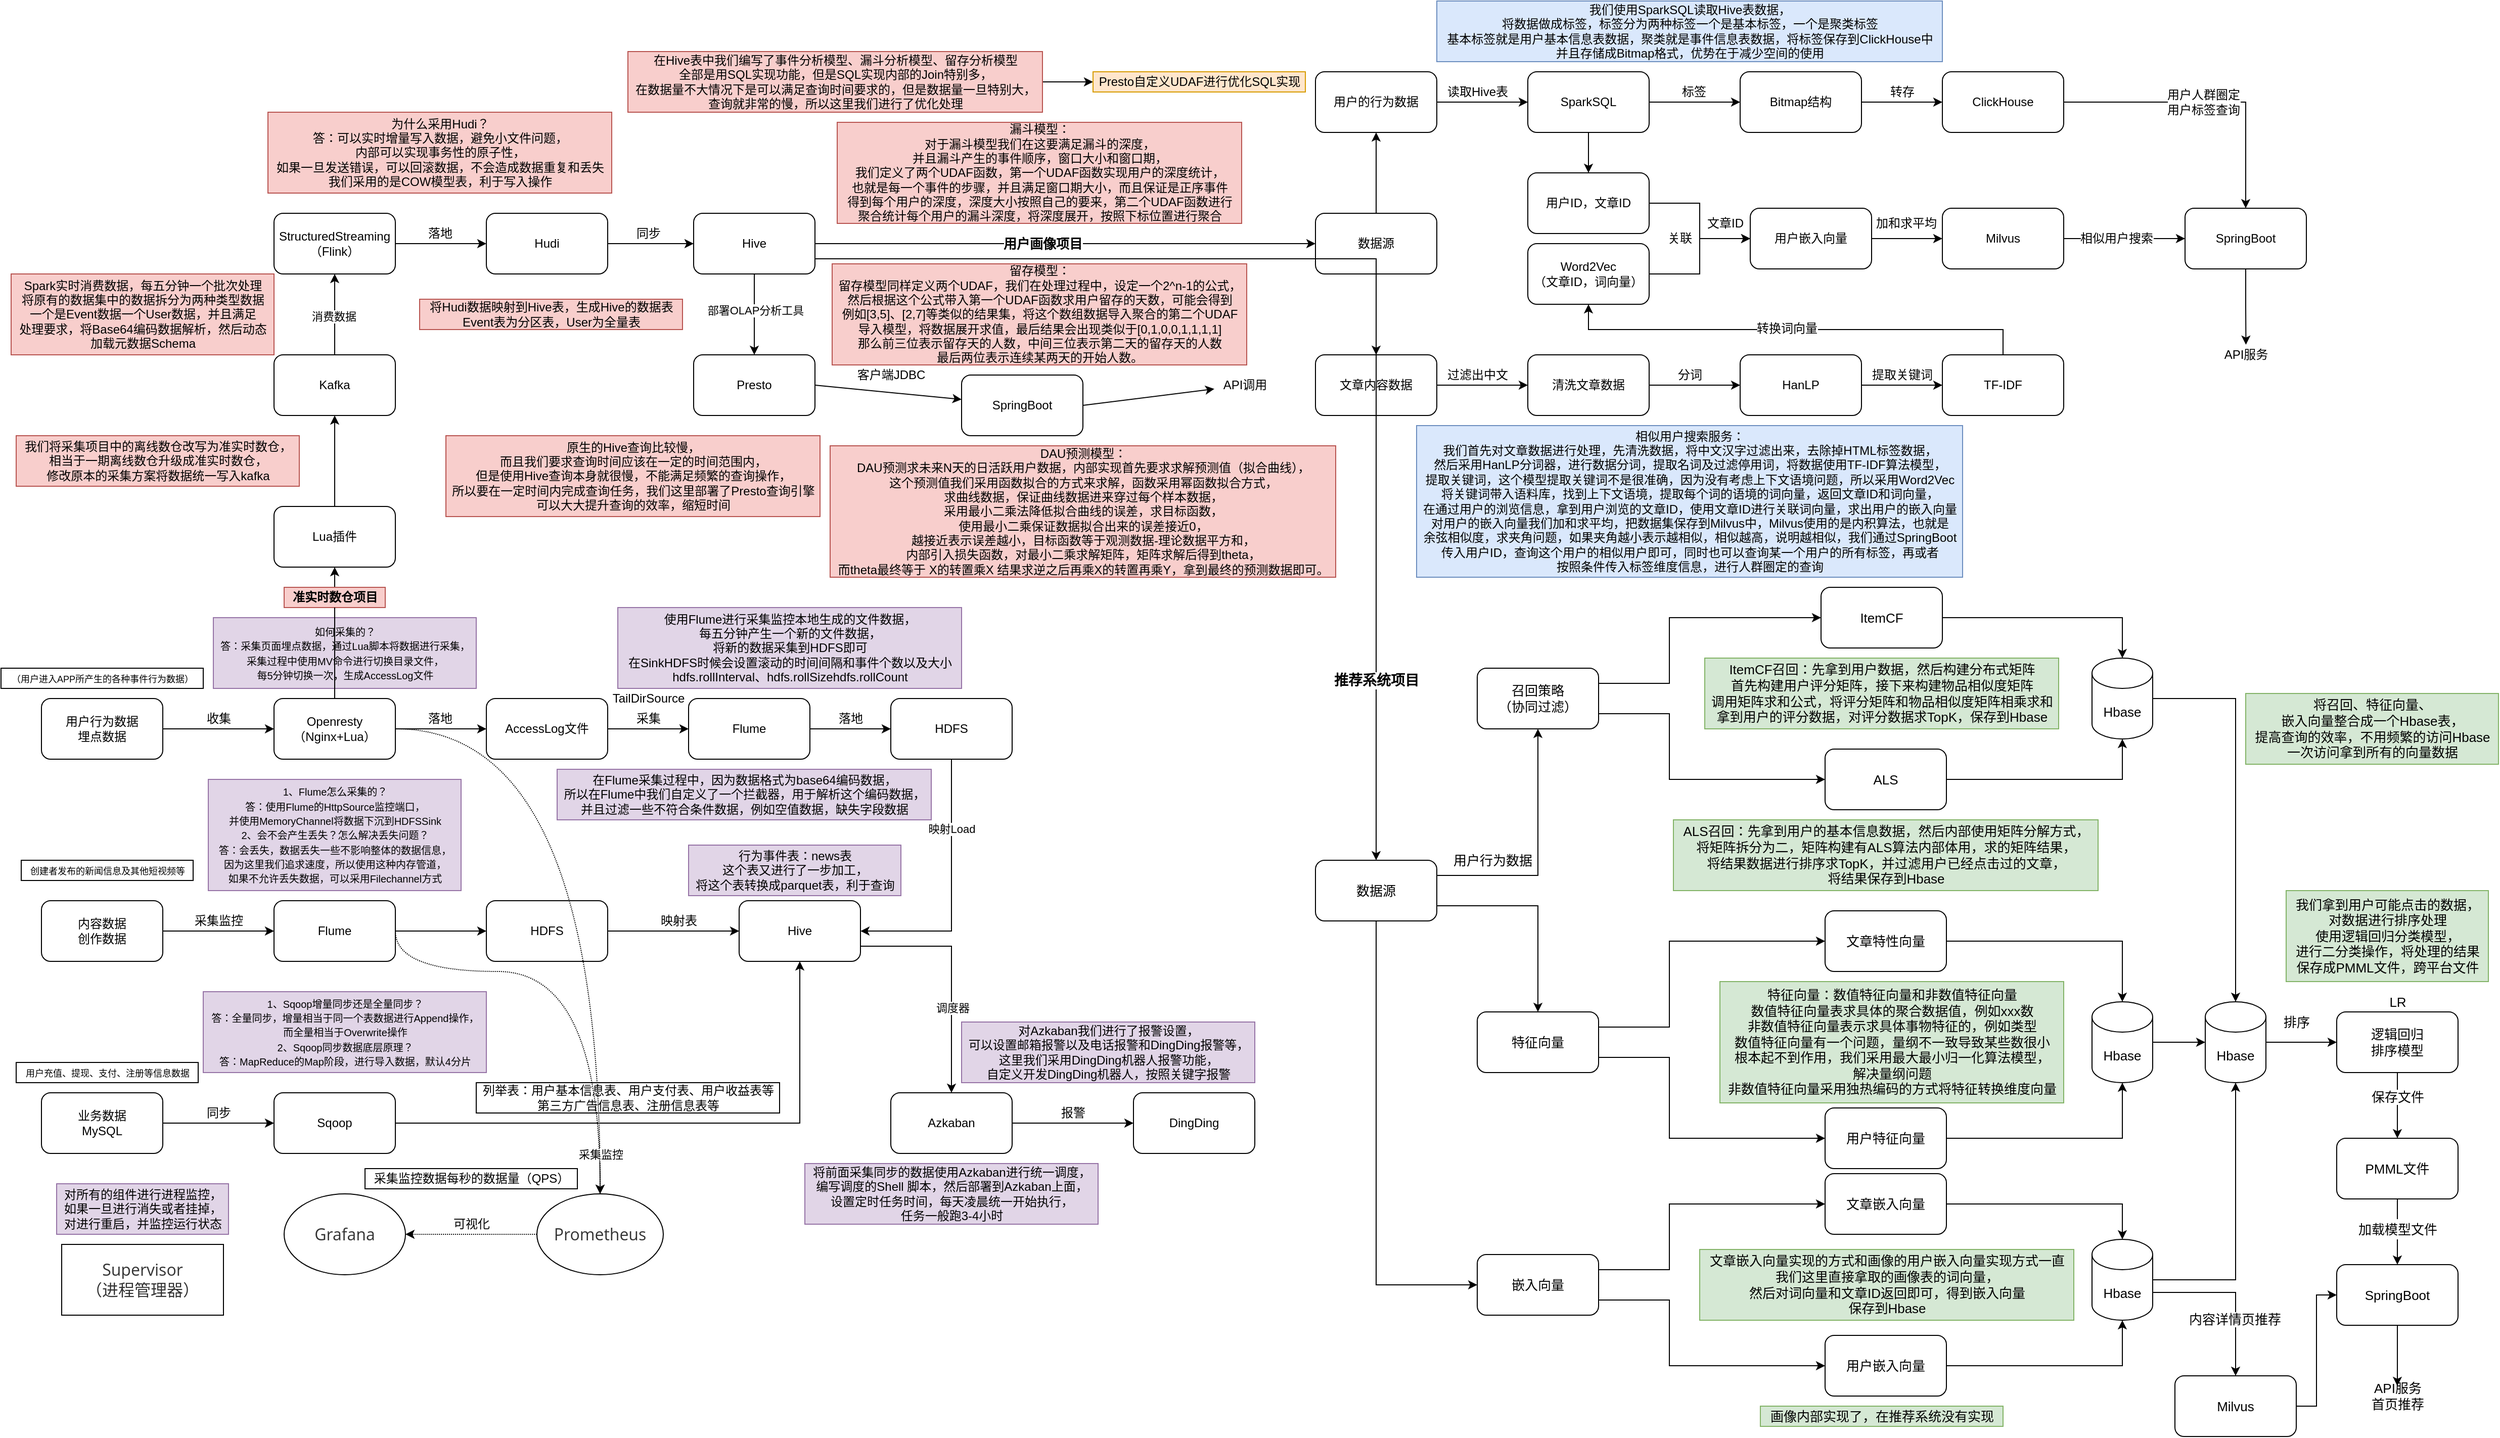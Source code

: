 <mxfile version="15.7.3" type="device"><diagram id="fitc3LgvEhtPvkwkOheT" name="第 1 页"><mxGraphModel dx="1483" dy="2096" grid="1" gridSize="10" guides="1" tooltips="1" connect="1" arrows="1" fold="1" page="1" pageScale="1" pageWidth="827" pageHeight="1169" background="none" math="0" shadow="0"><root><mxCell id="0"/><mxCell id="1" parent="0"/><mxCell id="0gx3_dZ7_FNT8WF-rcGG-8" style="edgeStyle=orthogonalEdgeStyle;rounded=0;orthogonalLoop=1;jettySize=auto;html=1;exitX=1;exitY=0.5;exitDx=0;exitDy=0;" parent="1" source="0gx3_dZ7_FNT8WF-rcGG-1" target="0gx3_dZ7_FNT8WF-rcGG-9" edge="1"><mxGeometry relative="1" as="geometry"><mxPoint x="290" y="150.138" as="targetPoint"/></mxGeometry></mxCell><mxCell id="0gx3_dZ7_FNT8WF-rcGG-1" value="用户行为数据&lt;br&gt;埋点数据" style="rounded=1;whiteSpace=wrap;html=1;" parent="1" vertex="1"><mxGeometry x="40" y="120" width="120" height="60" as="geometry"/></mxCell><mxCell id="0gx3_dZ7_FNT8WF-rcGG-11" style="edgeStyle=orthogonalEdgeStyle;rounded=0;orthogonalLoop=1;jettySize=auto;html=1;exitX=1;exitY=0.5;exitDx=0;exitDy=0;" parent="1" source="0gx3_dZ7_FNT8WF-rcGG-2" target="0gx3_dZ7_FNT8WF-rcGG-12" edge="1"><mxGeometry relative="1" as="geometry"><mxPoint x="270" y="339.793" as="targetPoint"/></mxGeometry></mxCell><mxCell id="0gx3_dZ7_FNT8WF-rcGG-2" value="内容数据&lt;br&gt;创作数据" style="rounded=1;whiteSpace=wrap;html=1;" parent="1" vertex="1"><mxGeometry x="40" y="320" width="120" height="60" as="geometry"/></mxCell><mxCell id="0gx3_dZ7_FNT8WF-rcGG-14" style="edgeStyle=orthogonalEdgeStyle;rounded=0;orthogonalLoop=1;jettySize=auto;html=1;exitX=1;exitY=0.5;exitDx=0;exitDy=0;" parent="1" source="0gx3_dZ7_FNT8WF-rcGG-3" target="0gx3_dZ7_FNT8WF-rcGG-15" edge="1"><mxGeometry relative="1" as="geometry"><mxPoint x="270" y="539.793" as="targetPoint"/></mxGeometry></mxCell><mxCell id="0gx3_dZ7_FNT8WF-rcGG-3" value="业务数据&lt;br&gt;MySQL" style="rounded=1;whiteSpace=wrap;html=1;" parent="1" vertex="1"><mxGeometry x="40" y="510" width="120" height="60" as="geometry"/></mxCell><mxCell id="0gx3_dZ7_FNT8WF-rcGG-5" value="&lt;span&gt;&lt;font style=&quot;font-size: 9px&quot;&gt;（用户进入APP所产生的各种事件行为数据）&lt;/font&gt;&lt;/span&gt;" style="text;html=1;align=center;verticalAlign=middle;resizable=0;points=[];autosize=1;strokeColor=default;fillColor=none;" parent="1" vertex="1"><mxGeometry y="90" width="200" height="20" as="geometry"/></mxCell><mxCell id="0gx3_dZ7_FNT8WF-rcGG-6" value="&lt;font style=&quot;font-size: 9px&quot;&gt;创建者发布的新闻信息及其他短视频等&lt;/font&gt;" style="text;html=1;align=center;verticalAlign=middle;resizable=0;points=[];autosize=1;strokeColor=default;fillColor=none;" parent="1" vertex="1"><mxGeometry x="20" y="280" width="170" height="20" as="geometry"/></mxCell><mxCell id="0gx3_dZ7_FNT8WF-rcGG-7" value="&lt;font style=&quot;font-size: 9px&quot;&gt;用户充值、提现、支付、注册等信息数据&lt;/font&gt;" style="text;html=1;align=center;verticalAlign=middle;resizable=0;points=[];autosize=1;strokeColor=default;fillColor=none;" parent="1" vertex="1"><mxGeometry x="15" y="480" width="180" height="20" as="geometry"/></mxCell><mxCell id="0gx3_dZ7_FNT8WF-rcGG-17" style="edgeStyle=orthogonalEdgeStyle;rounded=0;orthogonalLoop=1;jettySize=auto;html=1;exitX=1;exitY=0.5;exitDx=0;exitDy=0;" parent="1" source="0gx3_dZ7_FNT8WF-rcGG-9" target="0gx3_dZ7_FNT8WF-rcGG-18" edge="1"><mxGeometry relative="1" as="geometry"><mxPoint x="480" y="150.138" as="targetPoint"/></mxGeometry></mxCell><mxCell id="0gx3_dZ7_FNT8WF-rcGG-55" style="edgeStyle=orthogonalEdgeStyle;rounded=0;orthogonalLoop=1;jettySize=auto;html=1;exitX=1;exitY=0.5;exitDx=0;exitDy=0;dashed=1;dashPattern=1 1;curved=1;entryX=0.5;entryY=0;entryDx=0;entryDy=0;" parent="1" source="0gx3_dZ7_FNT8WF-rcGG-9" target="0gx3_dZ7_FNT8WF-rcGG-62" edge="1"><mxGeometry relative="1" as="geometry"><mxPoint x="585" y="610" as="targetPoint"/></mxGeometry></mxCell><mxCell id="0gx3_dZ7_FNT8WF-rcGG-57" value="采集监控" style="edgeLabel;html=1;align=center;verticalAlign=middle;resizable=0;points=[];" parent="0gx3_dZ7_FNT8WF-rcGG-55" vertex="1" connectable="0"><mxGeometry x="0.882" relative="1" as="geometry"><mxPoint as="offset"/></mxGeometry></mxCell><mxCell id="0gx3_dZ7_FNT8WF-rcGG-74" style="edgeStyle=none;rounded=0;orthogonalLoop=1;jettySize=auto;html=1;exitX=0.5;exitY=0;exitDx=0;exitDy=0;startArrow=none;" parent="1" source="0gx3_dZ7_FNT8WF-rcGG-109" target="0gx3_dZ7_FNT8WF-rcGG-75" edge="1"><mxGeometry relative="1" as="geometry"><mxPoint x="330" y="-50" as="targetPoint"/></mxGeometry></mxCell><mxCell id="0gx3_dZ7_FNT8WF-rcGG-9" value="Openresty&lt;br&gt;（Nginx+Lua）" style="rounded=1;whiteSpace=wrap;html=1;" parent="1" vertex="1"><mxGeometry x="270" y="119.998" width="120" height="60" as="geometry"/></mxCell><mxCell id="0gx3_dZ7_FNT8WF-rcGG-10" value="收集" style="text;html=1;align=center;verticalAlign=middle;resizable=0;points=[];autosize=1;strokeColor=none;fillColor=none;" parent="1" vertex="1"><mxGeometry x="195" y="130" width="40" height="20" as="geometry"/></mxCell><mxCell id="0gx3_dZ7_FNT8WF-rcGG-23" style="edgeStyle=orthogonalEdgeStyle;rounded=0;orthogonalLoop=1;jettySize=auto;html=1;exitX=1;exitY=0.5;exitDx=0;exitDy=0;" parent="1" source="0gx3_dZ7_FNT8WF-rcGG-12" target="0gx3_dZ7_FNT8WF-rcGG-24" edge="1"><mxGeometry relative="1" as="geometry"><mxPoint x="480" y="350.138" as="targetPoint"/></mxGeometry></mxCell><mxCell id="0gx3_dZ7_FNT8WF-rcGG-71" style="edgeStyle=orthogonalEdgeStyle;curved=1;rounded=0;orthogonalLoop=1;jettySize=auto;html=1;exitX=1;exitY=0.5;exitDx=0;exitDy=0;entryX=0.5;entryY=0;entryDx=0;entryDy=0;dashed=1;dashPattern=1 1;" parent="1" source="0gx3_dZ7_FNT8WF-rcGG-12" target="0gx3_dZ7_FNT8WF-rcGG-62" edge="1"><mxGeometry relative="1" as="geometry"><Array as="points"><mxPoint x="390" y="390"/><mxPoint x="593" y="390"/></Array></mxGeometry></mxCell><mxCell id="0gx3_dZ7_FNT8WF-rcGG-12" value="Flume" style="rounded=1;whiteSpace=wrap;html=1;" parent="1" vertex="1"><mxGeometry x="270" y="320.003" width="120" height="60" as="geometry"/></mxCell><mxCell id="0gx3_dZ7_FNT8WF-rcGG-13" value="采集监控" style="text;html=1;align=center;verticalAlign=middle;resizable=0;points=[];autosize=1;strokeColor=none;fillColor=none;" parent="1" vertex="1"><mxGeometry x="185" y="330" width="60" height="20" as="geometry"/></mxCell><mxCell id="0gx3_dZ7_FNT8WF-rcGG-40" style="edgeStyle=orthogonalEdgeStyle;rounded=0;orthogonalLoop=1;jettySize=auto;html=1;exitX=1;exitY=0.5;exitDx=0;exitDy=0;entryX=0.5;entryY=1;entryDx=0;entryDy=0;" parent="1" source="0gx3_dZ7_FNT8WF-rcGG-15" target="0gx3_dZ7_FNT8WF-rcGG-36" edge="1"><mxGeometry relative="1" as="geometry"/></mxCell><mxCell id="0gx3_dZ7_FNT8WF-rcGG-15" value="Sqoop" style="rounded=1;whiteSpace=wrap;html=1;" parent="1" vertex="1"><mxGeometry x="270" y="510.003" width="120" height="60" as="geometry"/></mxCell><mxCell id="0gx3_dZ7_FNT8WF-rcGG-16" value="&lt;font style=&quot;font-size: 10px&quot;&gt;如何采集的？&lt;br&gt;答：采集页面埋点数据，通过Lua脚本将数据进行采集，&lt;br&gt;采集过程中使用MV命令进行切换目录文件，&lt;br&gt;每5分钟切换一次，生成AccessLog文件&lt;/font&gt;" style="text;html=1;align=center;verticalAlign=middle;resizable=0;points=[];autosize=1;strokeColor=#9673a6;fillColor=#e1d5e7;" parent="1" vertex="1"><mxGeometry x="210" y="40" width="260" height="70" as="geometry"/></mxCell><mxCell id="0gx3_dZ7_FNT8WF-rcGG-27" style="edgeStyle=orthogonalEdgeStyle;rounded=0;orthogonalLoop=1;jettySize=auto;html=1;" parent="1" source="0gx3_dZ7_FNT8WF-rcGG-18" target="0gx3_dZ7_FNT8WF-rcGG-28" edge="1"><mxGeometry relative="1" as="geometry"><mxPoint x="680" y="149.998" as="targetPoint"/></mxGeometry></mxCell><mxCell id="0gx3_dZ7_FNT8WF-rcGG-18" value="AccessLog文件" style="rounded=1;whiteSpace=wrap;html=1;strokeColor=default;fillColor=none;" parent="1" vertex="1"><mxGeometry x="480" y="119.998" width="120" height="60" as="geometry"/></mxCell><mxCell id="0gx3_dZ7_FNT8WF-rcGG-19" value="落地" style="text;html=1;align=center;verticalAlign=middle;resizable=0;points=[];autosize=1;strokeColor=none;fillColor=none;" parent="1" vertex="1"><mxGeometry x="413.5" y="130" width="40" height="20" as="geometry"/></mxCell><mxCell id="0gx3_dZ7_FNT8WF-rcGG-20" value="同步" style="text;html=1;align=center;verticalAlign=middle;resizable=0;points=[];autosize=1;strokeColor=none;fillColor=none;" parent="1" vertex="1"><mxGeometry x="195" y="520" width="40" height="20" as="geometry"/></mxCell><mxCell id="0gx3_dZ7_FNT8WF-rcGG-21" value="&lt;font style=&quot;font-size: 10px&quot;&gt;1、Flume怎么采集的？&lt;br&gt;答：使用Flume的HttpSource监控端口，&lt;br&gt;并使用MemoryChannel将数据下沉到HDFSSink&lt;br&gt;2、会不会产生丢失？怎么解决丢失问题？&lt;br&gt;答：会丢失，数据丢失一些不影响整体的数据信息，&lt;br&gt;因为这里我们追求速度，所以使用这种内存管道，&lt;br&gt;如果不允许丢失数据，可以采用Filechannel方式&lt;/font&gt;" style="text;html=1;align=center;verticalAlign=middle;resizable=0;points=[];autosize=1;strokeColor=#9673a6;fillColor=#e1d5e7;" parent="1" vertex="1"><mxGeometry x="205" y="200" width="250" height="110" as="geometry"/></mxCell><mxCell id="0gx3_dZ7_FNT8WF-rcGG-22" value="&lt;font style=&quot;font-size: 10px&quot;&gt;1、Sqoop增量同步还是全量同步？&lt;br&gt;答：全量同步，增量相当于同一个表数据进行Append操作，&lt;br&gt;而全量相当于Overwrite操作&lt;br&gt;2、Sqoop同步数据底层原理？&lt;br&gt;答：MapReduce的Map阶段，进行导入数据，默认4分片&lt;/font&gt;" style="text;html=1;align=center;verticalAlign=middle;resizable=0;points=[];autosize=1;strokeColor=#9673a6;fillColor=#e1d5e7;" parent="1" vertex="1"><mxGeometry x="200" y="410" width="280" height="80" as="geometry"/></mxCell><mxCell id="0gx3_dZ7_FNT8WF-rcGG-35" style="edgeStyle=orthogonalEdgeStyle;rounded=0;orthogonalLoop=1;jettySize=auto;html=1;exitX=1;exitY=0.5;exitDx=0;exitDy=0;" parent="1" source="0gx3_dZ7_FNT8WF-rcGG-24" target="0gx3_dZ7_FNT8WF-rcGG-36" edge="1"><mxGeometry relative="1" as="geometry"><mxPoint x="690" y="350.138" as="targetPoint"/></mxGeometry></mxCell><mxCell id="0gx3_dZ7_FNT8WF-rcGG-24" value="HDFS" style="rounded=1;whiteSpace=wrap;html=1;strokeColor=default;fillColor=none;" parent="1" vertex="1"><mxGeometry x="480" y="319.998" width="120" height="60" as="geometry"/></mxCell><mxCell id="0gx3_dZ7_FNT8WF-rcGG-32" style="edgeStyle=orthogonalEdgeStyle;rounded=0;orthogonalLoop=1;jettySize=auto;html=1;exitX=1;exitY=0.5;exitDx=0;exitDy=0;entryX=0;entryY=0.5;entryDx=0;entryDy=0;" parent="1" source="0gx3_dZ7_FNT8WF-rcGG-28" target="0gx3_dZ7_FNT8WF-rcGG-33" edge="1"><mxGeometry relative="1" as="geometry"><mxPoint x="870.0" y="150.138" as="targetPoint"/></mxGeometry></mxCell><mxCell id="0gx3_dZ7_FNT8WF-rcGG-28" value="Flume" style="rounded=1;whiteSpace=wrap;html=1;strokeColor=default;fillColor=none;" parent="1" vertex="1"><mxGeometry x="680" y="119.998" width="120" height="60" as="geometry"/></mxCell><mxCell id="0gx3_dZ7_FNT8WF-rcGG-30" value="采集" style="text;html=1;align=center;verticalAlign=middle;resizable=0;points=[];autosize=1;strokeColor=none;fillColor=none;" parent="1" vertex="1"><mxGeometry x="620" y="130" width="40" height="20" as="geometry"/></mxCell><mxCell id="0gx3_dZ7_FNT8WF-rcGG-31" value="TailDirSource" style="text;html=1;align=center;verticalAlign=middle;resizable=0;points=[];autosize=1;strokeColor=none;fillColor=none;" parent="1" vertex="1"><mxGeometry x="595" y="110" width="90" height="20" as="geometry"/></mxCell><mxCell id="0gx3_dZ7_FNT8WF-rcGG-38" style="edgeStyle=orthogonalEdgeStyle;rounded=0;orthogonalLoop=1;jettySize=auto;html=1;exitX=0.5;exitY=1;exitDx=0;exitDy=0;entryX=1;entryY=0.5;entryDx=0;entryDy=0;" parent="1" source="0gx3_dZ7_FNT8WF-rcGG-33" target="0gx3_dZ7_FNT8WF-rcGG-36" edge="1"><mxGeometry relative="1" as="geometry"/></mxCell><mxCell id="0gx3_dZ7_FNT8WF-rcGG-42" value="映射Load" style="edgeLabel;html=1;align=center;verticalAlign=middle;resizable=0;points=[];" parent="0gx3_dZ7_FNT8WF-rcGG-38" vertex="1" connectable="0"><mxGeometry x="-0.471" y="2" relative="1" as="geometry"><mxPoint x="-2" as="offset"/></mxGeometry></mxCell><mxCell id="0gx3_dZ7_FNT8WF-rcGG-33" value="HDFS" style="rounded=1;whiteSpace=wrap;html=1;strokeColor=default;fillColor=none;" parent="1" vertex="1"><mxGeometry x="880" y="120" width="120" height="60" as="geometry"/></mxCell><mxCell id="0gx3_dZ7_FNT8WF-rcGG-34" value="落地" style="text;html=1;align=center;verticalAlign=middle;resizable=0;points=[];autosize=1;strokeColor=none;fillColor=none;" parent="1" vertex="1"><mxGeometry x="820" y="130" width="40" height="20" as="geometry"/></mxCell><mxCell id="0gx3_dZ7_FNT8WF-rcGG-48" style="edgeStyle=orthogonalEdgeStyle;rounded=0;orthogonalLoop=1;jettySize=auto;html=1;exitX=1;exitY=0.75;exitDx=0;exitDy=0;entryX=0.5;entryY=0;entryDx=0;entryDy=0;" parent="1" source="0gx3_dZ7_FNT8WF-rcGG-36" target="0gx3_dZ7_FNT8WF-rcGG-47" edge="1"><mxGeometry relative="1" as="geometry"/></mxCell><mxCell id="0gx3_dZ7_FNT8WF-rcGG-49" value="调度器" style="edgeLabel;html=1;align=center;verticalAlign=middle;resizable=0;points=[];" parent="0gx3_dZ7_FNT8WF-rcGG-48" vertex="1" connectable="0"><mxGeometry x="0.279" y="1" relative="1" as="geometry"><mxPoint as="offset"/></mxGeometry></mxCell><mxCell id="0gx3_dZ7_FNT8WF-rcGG-36" value="Hive" style="rounded=1;whiteSpace=wrap;html=1;strokeColor=default;fillColor=none;" parent="1" vertex="1"><mxGeometry x="730" y="320.008" width="120" height="60" as="geometry"/></mxCell><mxCell id="0gx3_dZ7_FNT8WF-rcGG-37" value="映射表" style="text;html=1;align=center;verticalAlign=middle;resizable=0;points=[];autosize=1;strokeColor=none;fillColor=none;" parent="1" vertex="1"><mxGeometry x="645" y="330" width="50" height="20" as="geometry"/></mxCell><mxCell id="0gx3_dZ7_FNT8WF-rcGG-41" value="列举表：用户基本信息表、用户支付表、用户收益表等&lt;br&gt;第三方广告信息表、注册信息表等" style="text;html=1;align=center;verticalAlign=middle;resizable=0;points=[];autosize=1;strokeColor=default;fillColor=none;" parent="1" vertex="1"><mxGeometry x="470" y="500" width="300" height="30" as="geometry"/></mxCell><mxCell id="0gx3_dZ7_FNT8WF-rcGG-43" value="使用Flume进行采集监控本地生成的文件数据，&lt;br&gt;每五分钟产生一个新的文件数据，&lt;br&gt;将新的数据采集到HDFS即可&lt;br&gt;在SinkHDFS时候会设置滚动的时间间隔和事件个数以及大小&lt;br&gt;hdfs.rollInterval、hdfs.rollSizehdfs.rollCount" style="text;html=1;align=center;verticalAlign=middle;resizable=0;points=[];autosize=1;strokeColor=#9673a6;fillColor=#e1d5e7;" parent="1" vertex="1"><mxGeometry x="610" y="30" width="340" height="80" as="geometry"/></mxCell><mxCell id="0gx3_dZ7_FNT8WF-rcGG-44" value="行为事件表：news表&lt;br&gt;这个表又进行了一步加工，&lt;br&gt;将这个表转换成parquet表，利于查询" style="text;html=1;align=center;verticalAlign=middle;resizable=0;points=[];autosize=1;strokeColor=#9673a6;fillColor=#e1d5e7;" parent="1" vertex="1"><mxGeometry x="680" y="265" width="210" height="50" as="geometry"/></mxCell><mxCell id="0gx3_dZ7_FNT8WF-rcGG-45" value="在Flume采集过程中，因为数据格式为base64编码数据，&lt;br&gt;所以在Flume中我们自定义了一个拦截器，用于解析这个编码数据，&lt;br&gt;并且过滤一些不符合条件数据，例如空值数据，缺失字段数据" style="text;html=1;align=center;verticalAlign=middle;resizable=0;points=[];autosize=1;strokeColor=#9673a6;fillColor=#e1d5e7;" parent="1" vertex="1"><mxGeometry x="550" y="190" width="370" height="50" as="geometry"/></mxCell><mxCell id="0gx3_dZ7_FNT8WF-rcGG-51" style="edgeStyle=orthogonalEdgeStyle;rounded=0;orthogonalLoop=1;jettySize=auto;html=1;exitX=1;exitY=0.5;exitDx=0;exitDy=0;" parent="1" source="0gx3_dZ7_FNT8WF-rcGG-47" target="0gx3_dZ7_FNT8WF-rcGG-52" edge="1"><mxGeometry relative="1" as="geometry"><mxPoint x="1100.0" y="539.793" as="targetPoint"/></mxGeometry></mxCell><mxCell id="0gx3_dZ7_FNT8WF-rcGG-47" value="Azkaban" style="rounded=1;whiteSpace=wrap;html=1;strokeColor=default;fillColor=none;" parent="1" vertex="1"><mxGeometry x="880.0" y="510" width="120" height="60" as="geometry"/></mxCell><mxCell id="0gx3_dZ7_FNT8WF-rcGG-50" value="将前面采集同步的数据使用Azkaban进行统一调度，&lt;br&gt;编写调度的Shell 脚本，然后部署到Azkaban上面，&lt;br&gt;设置定时任务时间，每天凌晨统一开始执行，&lt;br&gt;任务一般跑3-4小时" style="text;html=1;align=center;verticalAlign=middle;resizable=0;points=[];autosize=1;strokeColor=#9673a6;fillColor=#e1d5e7;" parent="1" vertex="1"><mxGeometry x="795" y="580" width="290" height="60" as="geometry"/></mxCell><mxCell id="0gx3_dZ7_FNT8WF-rcGG-52" value="DingDing" style="rounded=1;whiteSpace=wrap;html=1;strokeColor=default;fillColor=none;" parent="1" vertex="1"><mxGeometry x="1120.0" y="510.003" width="120" height="60" as="geometry"/></mxCell><mxCell id="0gx3_dZ7_FNT8WF-rcGG-53" value="报警" style="text;html=1;align=center;verticalAlign=middle;resizable=0;points=[];autosize=1;strokeColor=none;fillColor=none;" parent="1" vertex="1"><mxGeometry x="1040" y="520" width="40" height="20" as="geometry"/></mxCell><mxCell id="0gx3_dZ7_FNT8WF-rcGG-54" value="对Azkaban我们进行了报警设置，&lt;br&gt;可以设置邮箱报警以及电话报警和DingDing报警等，&lt;br&gt;这里我们采用DingDing机器人报警功能，&lt;br&gt;自定义开发DingDing机器人，按照关键字报警" style="text;html=1;align=center;verticalAlign=middle;resizable=0;points=[];autosize=1;strokeColor=#9673a6;fillColor=#e1d5e7;" parent="1" vertex="1"><mxGeometry x="950" y="440" width="290" height="60" as="geometry"/></mxCell><mxCell id="0gx3_dZ7_FNT8WF-rcGG-63" style="edgeStyle=orthogonalEdgeStyle;curved=1;rounded=0;orthogonalLoop=1;jettySize=auto;html=1;dashed=1;dashPattern=1 1;" parent="1" source="0gx3_dZ7_FNT8WF-rcGG-62" edge="1"><mxGeometry relative="1" as="geometry"><mxPoint x="400" y="650" as="targetPoint"/></mxGeometry></mxCell><mxCell id="0gx3_dZ7_FNT8WF-rcGG-62" value="&lt;span style=&quot;color: rgb(51 , 51 , 51) ; font-family: &amp;#34;open sans&amp;#34; , &amp;#34;clear sans&amp;#34; , &amp;#34;helvetica neue&amp;#34; , &amp;#34;helvetica&amp;#34; , &amp;#34;arial&amp;#34; , sans-serif ; font-size: 16px ; text-align: left ; background-color: rgb(255 , 255 , 255)&quot;&gt;Prometheus&lt;/span&gt;" style="ellipse;whiteSpace=wrap;html=1;shadow=0;strokeColor=default;fillColor=none;" parent="1" vertex="1"><mxGeometry x="530" y="610" width="125" height="80" as="geometry"/></mxCell><mxCell id="0gx3_dZ7_FNT8WF-rcGG-65" value="&lt;span style=&quot;color: rgb(51 , 51 , 51) ; font-family: &amp;#34;open sans&amp;#34; , &amp;#34;clear sans&amp;#34; , &amp;#34;helvetica neue&amp;#34; , &amp;#34;helvetica&amp;#34; , &amp;#34;arial&amp;#34; , sans-serif ; font-size: 16px ; text-align: left ; background-color: rgb(255 , 255 , 255)&quot;&gt;Grafana&lt;/span&gt;" style="ellipse;whiteSpace=wrap;html=1;shadow=0;strokeColor=default;fillColor=none;" parent="1" vertex="1"><mxGeometry x="280" y="610" width="120" height="80" as="geometry"/></mxCell><mxCell id="0gx3_dZ7_FNT8WF-rcGG-66" value="可视化" style="text;html=1;align=center;verticalAlign=middle;resizable=0;points=[];autosize=1;strokeColor=none;fillColor=none;" parent="1" vertex="1"><mxGeometry x="440" y="630" width="50" height="20" as="geometry"/></mxCell><mxCell id="0gx3_dZ7_FNT8WF-rcGG-67" value="采集监控数据每秒的数据量（QPS）" style="text;html=1;align=center;verticalAlign=middle;resizable=0;points=[];autosize=1;strokeColor=default;fillColor=none;" parent="1" vertex="1"><mxGeometry x="360" y="585" width="210" height="20" as="geometry"/></mxCell><mxCell id="0gx3_dZ7_FNT8WF-rcGG-69" value="&lt;span style=&quot;color: rgb(51 , 51 , 51) ; font-family: &amp;#34;open sans&amp;#34; , &amp;#34;clear sans&amp;#34; , &amp;#34;helvetica neue&amp;#34; , &amp;#34;helvetica&amp;#34; , &amp;#34;arial&amp;#34; , sans-serif ; font-size: 16px ; text-align: left ; background-color: rgb(255 , 255 , 255)&quot;&gt;Supervisor &lt;br&gt;（进程管理器）&lt;br&gt;&lt;/span&gt;" style="rounded=0;whiteSpace=wrap;html=1;shadow=0;strokeColor=default;fillColor=none;" parent="1" vertex="1"><mxGeometry x="60" y="660" width="160" height="70" as="geometry"/></mxCell><mxCell id="0gx3_dZ7_FNT8WF-rcGG-70" value="对所有的组件进行进程监控，&lt;br&gt;如果一旦进行消失或者挂掉，&lt;br&gt;对进行重启，并监控运行状态" style="text;html=1;align=center;verticalAlign=middle;resizable=0;points=[];autosize=1;strokeColor=#9673a6;fillColor=#e1d5e7;" parent="1" vertex="1"><mxGeometry x="55" y="600" width="170" height="50" as="geometry"/></mxCell><mxCell id="0gx3_dZ7_FNT8WF-rcGG-76" style="edgeStyle=none;rounded=0;orthogonalLoop=1;jettySize=auto;html=1;" parent="1" source="0gx3_dZ7_FNT8WF-rcGG-75" target="0gx3_dZ7_FNT8WF-rcGG-77" edge="1"><mxGeometry relative="1" as="geometry"><mxPoint x="330" y="-140" as="targetPoint"/></mxGeometry></mxCell><mxCell id="0gx3_dZ7_FNT8WF-rcGG-75" value="Lua插件" style="rounded=1;whiteSpace=wrap;html=1;shadow=0;strokeColor=default;fillColor=none;" parent="1" vertex="1"><mxGeometry x="270" y="-70" width="120" height="60" as="geometry"/></mxCell><mxCell id="0gx3_dZ7_FNT8WF-rcGG-81" style="edgeStyle=none;rounded=0;orthogonalLoop=1;jettySize=auto;html=1;exitX=0.5;exitY=0;exitDx=0;exitDy=0;" parent="1" source="0gx3_dZ7_FNT8WF-rcGG-77" target="0gx3_dZ7_FNT8WF-rcGG-82" edge="1"><mxGeometry relative="1" as="geometry"><mxPoint x="329.897" y="-300" as="targetPoint"/></mxGeometry></mxCell><mxCell id="0gx3_dZ7_FNT8WF-rcGG-83" value="消费数据" style="edgeLabel;html=1;align=center;verticalAlign=middle;resizable=0;points=[];" parent="0gx3_dZ7_FNT8WF-rcGG-81" vertex="1" connectable="0"><mxGeometry x="-0.235" y="1" relative="1" as="geometry"><mxPoint y="-8" as="offset"/></mxGeometry></mxCell><mxCell id="0gx3_dZ7_FNT8WF-rcGG-77" value="Kafka" style="rounded=1;whiteSpace=wrap;html=1;shadow=0;strokeColor=default;fillColor=none;" parent="1" vertex="1"><mxGeometry x="270" y="-220" width="120" height="60" as="geometry"/></mxCell><mxCell id="0gx3_dZ7_FNT8WF-rcGG-78" value="我们将采集项目中的离线数仓改写为准实时数仓，&lt;br&gt;相当于一期离线数仓升级成准实时数仓，&lt;br&gt;修改原本的采集方案将数据统一写入kafka" style="text;html=1;align=center;verticalAlign=middle;resizable=0;points=[];autosize=1;strokeColor=#b85450;fillColor=#f8cecc;" parent="1" vertex="1"><mxGeometry x="15" y="-140" width="280" height="50" as="geometry"/></mxCell><mxCell id="0gx3_dZ7_FNT8WF-rcGG-85" style="edgeStyle=none;rounded=0;orthogonalLoop=1;jettySize=auto;html=1;exitX=1;exitY=0.5;exitDx=0;exitDy=0;" parent="1" source="0gx3_dZ7_FNT8WF-rcGG-82" target="0gx3_dZ7_FNT8WF-rcGG-86" edge="1"><mxGeometry relative="1" as="geometry"><mxPoint x="480" y="-329.897" as="targetPoint"/></mxGeometry></mxCell><mxCell id="0gx3_dZ7_FNT8WF-rcGG-82" value="StructuredStreaming&lt;br&gt;（Flink）" style="rounded=1;whiteSpace=wrap;html=1;shadow=0;strokeColor=default;fillColor=none;" parent="1" vertex="1"><mxGeometry x="269.997" y="-360" width="120" height="60" as="geometry"/></mxCell><mxCell id="0gx3_dZ7_FNT8WF-rcGG-84" value="Spark实时消费数据，每五分钟一个批次处理&lt;br&gt;将原有的数据集中的数据拆分为两种类型数据&lt;br&gt;一个是Event数据一个User数据，并且满足&lt;br&gt;处理要求，将Base64编码数据解析，然后动态&lt;br&gt;加载元数据Schema" style="text;html=1;align=center;verticalAlign=middle;resizable=0;points=[];autosize=1;strokeColor=#b85450;fillColor=#f8cecc;" parent="1" vertex="1"><mxGeometry x="10" y="-300" width="260" height="80" as="geometry"/></mxCell><mxCell id="0gx3_dZ7_FNT8WF-rcGG-89" style="edgeStyle=none;rounded=0;orthogonalLoop=1;jettySize=auto;html=1;exitX=1;exitY=0.5;exitDx=0;exitDy=0;" parent="1" source="0gx3_dZ7_FNT8WF-rcGG-86" target="0gx3_dZ7_FNT8WF-rcGG-90" edge="1"><mxGeometry relative="1" as="geometry"><mxPoint x="690" y="-329.897" as="targetPoint"/></mxGeometry></mxCell><mxCell id="0gx3_dZ7_FNT8WF-rcGG-86" value="Hudi" style="rounded=1;whiteSpace=wrap;html=1;shadow=0;strokeColor=default;fillColor=none;" parent="1" vertex="1"><mxGeometry x="480" y="-359.997" width="120" height="60" as="geometry"/></mxCell><mxCell id="0gx3_dZ7_FNT8WF-rcGG-87" value="落地" style="text;html=1;align=center;verticalAlign=middle;resizable=0;points=[];autosize=1;strokeColor=none;fillColor=none;" parent="1" vertex="1"><mxGeometry x="414" y="-350" width="40" height="20" as="geometry"/></mxCell><mxCell id="0gx3_dZ7_FNT8WF-rcGG-88" value="为什么采用Hudi？&lt;br&gt;答：可以实时增量写入数据，避免小文件问题，&lt;br&gt;内部可以实现事务性的原子性，&lt;br&gt;如果一旦发送错误，可以回滚数据，不会造成数据重复和丢失&lt;br&gt;我们采用的是COW模型表，利于写入操作" style="text;html=1;align=center;verticalAlign=middle;resizable=0;points=[];autosize=1;strokeColor=#b85450;fillColor=#f8cecc;" parent="1" vertex="1"><mxGeometry x="264" y="-460" width="340" height="80" as="geometry"/></mxCell><mxCell id="0gx3_dZ7_FNT8WF-rcGG-93" style="edgeStyle=none;rounded=0;orthogonalLoop=1;jettySize=auto;html=1;exitX=0.5;exitY=1;exitDx=0;exitDy=0;" parent="1" source="0gx3_dZ7_FNT8WF-rcGG-90" target="0gx3_dZ7_FNT8WF-rcGG-94" edge="1"><mxGeometry relative="1" as="geometry"><mxPoint x="745.069" y="-200" as="targetPoint"/></mxGeometry></mxCell><mxCell id="0gx3_dZ7_FNT8WF-rcGG-95" value="部署OLAP分析工具" style="edgeLabel;html=1;align=center;verticalAlign=middle;resizable=0;points=[];" parent="0gx3_dZ7_FNT8WF-rcGG-93" vertex="1" connectable="0"><mxGeometry x="-0.196" y="1" relative="1" as="geometry"><mxPoint y="4" as="offset"/></mxGeometry></mxCell><mxCell id="0gx3_dZ7_FNT8WF-rcGG-108" style="edgeStyle=none;rounded=0;orthogonalLoop=1;jettySize=auto;html=1;exitX=1;exitY=0.5;exitDx=0;exitDy=0;" parent="1" source="0gx3_dZ7_FNT8WF-rcGG-90" target="0gx3_dZ7_FNT8WF-rcGG-112" edge="1"><mxGeometry relative="1" as="geometry"><mxPoint x="1340" y="-330.333" as="targetPoint"/></mxGeometry></mxCell><mxCell id="0gx3_dZ7_FNT8WF-rcGG-111" value="用户画像项目" style="edgeLabel;html=1;align=center;verticalAlign=middle;resizable=0;points=[];fontStyle=1;fontSize=13;" parent="0gx3_dZ7_FNT8WF-rcGG-108" vertex="1" connectable="0"><mxGeometry x="-0.09" relative="1" as="geometry"><mxPoint as="offset"/></mxGeometry></mxCell><mxCell id="0gx3_dZ7_FNT8WF-rcGG-162" style="edgeStyle=orthogonalEdgeStyle;rounded=0;orthogonalLoop=1;jettySize=auto;html=1;exitX=1;exitY=0.75;exitDx=0;exitDy=0;fontSize=12;" parent="1" source="0gx3_dZ7_FNT8WF-rcGG-90" target="0gx3_dZ7_FNT8WF-rcGG-165" edge="1"><mxGeometry relative="1" as="geometry"><mxPoint x="1350" y="230" as="targetPoint"/></mxGeometry></mxCell><mxCell id="0gx3_dZ7_FNT8WF-rcGG-164" value="推荐系统项目" style="edgeLabel;html=1;align=center;verticalAlign=middle;resizable=0;points=[];fontSize=14;fontStyle=1" parent="0gx3_dZ7_FNT8WF-rcGG-162" vertex="1" connectable="0"><mxGeometry x="0.69" relative="1" as="geometry"><mxPoint as="offset"/></mxGeometry></mxCell><mxCell id="0gx3_dZ7_FNT8WF-rcGG-90" value="Hive" style="rounded=1;whiteSpace=wrap;html=1;shadow=0;strokeColor=default;fillColor=none;" parent="1" vertex="1"><mxGeometry x="685" y="-359.997" width="120" height="60" as="geometry"/></mxCell><mxCell id="0gx3_dZ7_FNT8WF-rcGG-91" value="同步" style="text;html=1;align=center;verticalAlign=middle;resizable=0;points=[];autosize=1;strokeColor=none;fillColor=none;" parent="1" vertex="1"><mxGeometry x="620" y="-350" width="40" height="20" as="geometry"/></mxCell><mxCell id="0gx3_dZ7_FNT8WF-rcGG-92" value="将Hudi数据映射到Hive表，生成Hive的数据表&lt;br&gt;Event表为分区表，User为全量表" style="text;html=1;align=center;verticalAlign=middle;resizable=0;points=[];autosize=1;strokeColor=#b85450;fillColor=#f8cecc;" parent="1" vertex="1"><mxGeometry x="414" y="-275" width="260" height="30" as="geometry"/></mxCell><mxCell id="0gx3_dZ7_FNT8WF-rcGG-97" style="edgeStyle=none;rounded=0;orthogonalLoop=1;jettySize=auto;html=1;exitX=1;exitY=0.5;exitDx=0;exitDy=0;" parent="1" source="0gx3_dZ7_FNT8WF-rcGG-94" target="0gx3_dZ7_FNT8WF-rcGG-98" edge="1"><mxGeometry relative="1" as="geometry"><mxPoint x="910.0" y="-189.897" as="targetPoint"/></mxGeometry></mxCell><mxCell id="0gx3_dZ7_FNT8WF-rcGG-94" value="Presto" style="rounded=1;whiteSpace=wrap;html=1;shadow=0;strokeColor=default;fillColor=none;" parent="1" vertex="1"><mxGeometry x="684.999" y="-220" width="120" height="60" as="geometry"/></mxCell><mxCell id="0gx3_dZ7_FNT8WF-rcGG-96" value="原生的Hive查询比较慢，&lt;br&gt;而且我们要求查询时间应该在一定的时间范围内，&lt;br&gt;但是使用Hive查询本身就很慢，不能满足频繁的查询操作，&lt;br&gt;所以要在一定时间内完成查询任务，我们这里部署了Presto查询引擎&lt;br&gt;可以大大提升查询的效率，缩短时间" style="text;html=1;align=center;verticalAlign=middle;resizable=0;points=[];autosize=1;strokeColor=#b85450;fillColor=#f8cecc;" parent="1" vertex="1"><mxGeometry x="440" y="-140" width="370" height="80" as="geometry"/></mxCell><mxCell id="0gx3_dZ7_FNT8WF-rcGG-100" style="edgeStyle=none;rounded=0;orthogonalLoop=1;jettySize=auto;html=1;exitX=1;exitY=0.5;exitDx=0;exitDy=0;" parent="1" source="0gx3_dZ7_FNT8WF-rcGG-98" target="0gx3_dZ7_FNT8WF-rcGG-101" edge="1"><mxGeometry relative="1" as="geometry"><mxPoint x="1070.0" y="-189.897" as="targetPoint"/></mxGeometry></mxCell><mxCell id="0gx3_dZ7_FNT8WF-rcGG-98" value="SpringBoot" style="rounded=1;whiteSpace=wrap;html=1;shadow=0;strokeColor=default;fillColor=none;" parent="1" vertex="1"><mxGeometry x="950.0" y="-199.997" width="120" height="60" as="geometry"/></mxCell><mxCell id="0gx3_dZ7_FNT8WF-rcGG-99" value="客户端JDBC" style="text;html=1;align=center;verticalAlign=middle;resizable=0;points=[];autosize=1;strokeColor=none;fillColor=none;" parent="1" vertex="1"><mxGeometry x="840" y="-210" width="80" height="20" as="geometry"/></mxCell><mxCell id="0gx3_dZ7_FNT8WF-rcGG-101" value="API调用" style="text;html=1;align=center;verticalAlign=middle;resizable=0;points=[];autosize=1;strokeColor=none;fillColor=none;" parent="1" vertex="1"><mxGeometry x="1200" y="-200" width="60" height="20" as="geometry"/></mxCell><mxCell id="0gx3_dZ7_FNT8WF-rcGG-104" style="edgeStyle=none;rounded=0;orthogonalLoop=1;jettySize=auto;html=1;" parent="1" source="0gx3_dZ7_FNT8WF-rcGG-102" target="0gx3_dZ7_FNT8WF-rcGG-103" edge="1"><mxGeometry relative="1" as="geometry"/></mxCell><mxCell id="0gx3_dZ7_FNT8WF-rcGG-102" value="在Hive表中我们编写了事件分析模型、漏斗分析模型、留存分析模型&lt;br&gt;全部是用SQL实现功能，但是SQL实现内部的Join特别多，&lt;br&gt;在数据量不大情况下是可以满足查询时间要求的，但是数据量一旦特别大，&lt;br&gt;查询就非常的慢，所以这里我们进行了优化处理" style="text;html=1;align=center;verticalAlign=middle;resizable=0;points=[];autosize=1;strokeColor=#b85450;fillColor=#f8cecc;" parent="1" vertex="1"><mxGeometry x="620" y="-520" width="410" height="60" as="geometry"/></mxCell><mxCell id="0gx3_dZ7_FNT8WF-rcGG-103" value="Presto自定义UDAF进行优化SQL实现" style="text;html=1;align=center;verticalAlign=middle;resizable=0;points=[];autosize=1;strokeColor=#d79b00;fillColor=#ffe6cc;" parent="1" vertex="1"><mxGeometry x="1080" y="-500" width="210" height="20" as="geometry"/></mxCell><mxCell id="0gx3_dZ7_FNT8WF-rcGG-105" value="漏斗模型：&lt;br&gt;对于漏斗模型我们在这要满足漏斗的深度，&lt;br&gt;并且漏斗产生的事件顺序，窗口大小和窗口期，&lt;br&gt;我们定义了两个UDAF函数，第一个UDAF函数实现用户的深度统计，&lt;br&gt;也就是每一个事件的步骤，并且满足窗口期大小，而且保证是正序事件&lt;br&gt;得到每个用户的深度，深度大小按照自己的要来，第二个UDAF函数进行&lt;br&gt;聚合统计每个用户的漏斗深度，将深度展开，按照下标位置进行聚合" style="text;html=1;align=center;verticalAlign=middle;resizable=0;points=[];autosize=1;strokeColor=#b85450;fillColor=#f8cecc;" parent="1" vertex="1"><mxGeometry x="827" y="-450" width="400" height="100" as="geometry"/></mxCell><mxCell id="0gx3_dZ7_FNT8WF-rcGG-106" value="留存模型：&lt;br&gt;留存模型同样定义两个UDAF，我们在处理过程中，设定一个2^n-1的公式，&lt;br&gt;然后根据这个公式带入第一个UDAF函数求用户留存的天数，可能会得到&lt;br&gt;例如[3,5]、[2,7]等类似的结果集，将这个数组数据导入聚合的第二个UDAF&lt;br&gt;导入模型，将数据展开求值，最后结果会出现类似于[0,1,0,0,1,1,1,1]&lt;br&gt;那么前三位表示留存天的人数，中间三位表示第二天的留存天的人数&lt;br&gt;最后两位表示连续某两天的开始人数。" style="text;html=1;align=center;verticalAlign=middle;resizable=0;points=[];autosize=1;strokeColor=#b85450;fillColor=#f8cecc;" parent="1" vertex="1"><mxGeometry x="822" y="-310" width="410" height="100" as="geometry"/></mxCell><mxCell id="0gx3_dZ7_FNT8WF-rcGG-107" value="DAU预测模型：&lt;br&gt;DAU预测求未来N天的日活跃用户数据，内部实现首先要求求解预测值（拟合曲线），&lt;br&gt;这个预测值我们采用函数拟合的方式来求解，函数采用幂函数拟合方式，&lt;br&gt;求曲线数据，保证曲线数据进来穿过每个样本数据，&lt;br&gt;采用最小二乘法降低拟合曲线的误差，求目标函数，&lt;br&gt;使用最小二乘保证数据拟合出来的误差接近0，&lt;br&gt;越接近表示误差越小，目标函数等于观测数据-理论数据平方和，&lt;br&gt;内部引入损失函数，对最小二乘求解矩阵，矩阵求解后得到theta，&lt;br&gt;而theta最终等于 X的转置乘X 结果求逆之后再乘X的转置再乘Y，拿到最终的预测数据即可。" style="text;html=1;align=center;verticalAlign=middle;resizable=0;points=[];autosize=1;strokeColor=#b85450;fillColor=#f8cecc;" parent="1" vertex="1"><mxGeometry x="820" y="-130" width="500" height="130" as="geometry"/></mxCell><mxCell id="0gx3_dZ7_FNT8WF-rcGG-109" value="&lt;b&gt;准实时数仓项目&lt;/b&gt;" style="text;html=1;align=center;verticalAlign=middle;resizable=0;points=[];autosize=1;strokeColor=#b85450;fillColor=#f8cecc;" parent="1" vertex="1"><mxGeometry x="280" y="10" width="100" height="20" as="geometry"/></mxCell><mxCell id="0gx3_dZ7_FNT8WF-rcGG-110" value="" style="edgeStyle=none;rounded=0;orthogonalLoop=1;jettySize=auto;html=1;exitX=0.5;exitY=0;exitDx=0;exitDy=0;endArrow=none;" parent="1" source="0gx3_dZ7_FNT8WF-rcGG-9" target="0gx3_dZ7_FNT8WF-rcGG-109" edge="1"><mxGeometry relative="1" as="geometry"><mxPoint x="330" y="-10" as="targetPoint"/><mxPoint x="330" y="119.998" as="sourcePoint"/></mxGeometry></mxCell><mxCell id="0gx3_dZ7_FNT8WF-rcGG-113" style="edgeStyle=none;rounded=0;orthogonalLoop=1;jettySize=auto;html=1;exitX=0.5;exitY=0;exitDx=0;exitDy=0;fontSize=12;" parent="1" source="0gx3_dZ7_FNT8WF-rcGG-112" target="0gx3_dZ7_FNT8WF-rcGG-114" edge="1"><mxGeometry relative="1" as="geometry"><mxPoint x="1360.241" y="-450" as="targetPoint"/></mxGeometry></mxCell><mxCell id="0gx3_dZ7_FNT8WF-rcGG-115" style="edgeStyle=none;rounded=0;orthogonalLoop=1;jettySize=auto;html=1;exitX=0.5;exitY=1;exitDx=0;exitDy=0;fontSize=12;" parent="1" source="0gx3_dZ7_FNT8WF-rcGG-112" target="0gx3_dZ7_FNT8WF-rcGG-116" edge="1"><mxGeometry relative="1" as="geometry"><mxPoint x="1360.241" y="-200" as="targetPoint"/></mxGeometry></mxCell><mxCell id="0gx3_dZ7_FNT8WF-rcGG-112" value="数据源" style="rounded=1;whiteSpace=wrap;html=1;shadow=0;fontSize=12;strokeColor=default;fillColor=none;" parent="1" vertex="1"><mxGeometry x="1300" y="-359.993" width="120" height="60" as="geometry"/></mxCell><mxCell id="0gx3_dZ7_FNT8WF-rcGG-117" style="edgeStyle=none;rounded=0;orthogonalLoop=1;jettySize=auto;html=1;exitX=1;exitY=0.5;exitDx=0;exitDy=0;fontSize=12;" parent="1" source="0gx3_dZ7_FNT8WF-rcGG-114" target="0gx3_dZ7_FNT8WF-rcGG-118" edge="1"><mxGeometry relative="1" as="geometry"><mxPoint x="1520" y="-469.897" as="targetPoint"/></mxGeometry></mxCell><mxCell id="0gx3_dZ7_FNT8WF-rcGG-114" value="用户的行为数据" style="rounded=1;whiteSpace=wrap;html=1;shadow=0;fontSize=12;strokeColor=default;fillColor=none;" parent="1" vertex="1"><mxGeometry x="1300.001" y="-500" width="120" height="60" as="geometry"/></mxCell><mxCell id="0gx3_dZ7_FNT8WF-rcGG-132" style="edgeStyle=orthogonalEdgeStyle;rounded=0;orthogonalLoop=1;jettySize=auto;html=1;exitX=1;exitY=0.5;exitDx=0;exitDy=0;fontSize=12;" parent="1" source="0gx3_dZ7_FNT8WF-rcGG-116" target="0gx3_dZ7_FNT8WF-rcGG-133" edge="1"><mxGeometry relative="1" as="geometry"><mxPoint x="1500" y="-189.897" as="targetPoint"/></mxGeometry></mxCell><mxCell id="0gx3_dZ7_FNT8WF-rcGG-116" value="文章内容数据" style="rounded=1;whiteSpace=wrap;html=1;shadow=0;fontSize=12;strokeColor=default;fillColor=none;" parent="1" vertex="1"><mxGeometry x="1300.001" y="-220" width="120" height="60" as="geometry"/></mxCell><mxCell id="0gx3_dZ7_FNT8WF-rcGG-120" style="edgeStyle=none;rounded=0;orthogonalLoop=1;jettySize=auto;html=1;exitX=1;exitY=0.5;exitDx=0;exitDy=0;fontSize=12;" parent="1" source="0gx3_dZ7_FNT8WF-rcGG-118" target="0gx3_dZ7_FNT8WF-rcGG-121" edge="1"><mxGeometry relative="1" as="geometry"><mxPoint x="1710" y="-470" as="targetPoint"/></mxGeometry></mxCell><mxCell id="0gx3_dZ7_FNT8WF-rcGG-146" style="edgeStyle=orthogonalEdgeStyle;rounded=0;orthogonalLoop=1;jettySize=auto;html=1;exitX=0.5;exitY=1;exitDx=0;exitDy=0;fontSize=12;" parent="1" source="0gx3_dZ7_FNT8WF-rcGG-118" target="0gx3_dZ7_FNT8WF-rcGG-147" edge="1"><mxGeometry relative="1" as="geometry"><mxPoint x="1569.897" y="-400" as="targetPoint"/></mxGeometry></mxCell><mxCell id="0gx3_dZ7_FNT8WF-rcGG-118" value="SparkSQL" style="rounded=1;whiteSpace=wrap;html=1;shadow=0;fontSize=12;strokeColor=default;fillColor=none;" parent="1" vertex="1"><mxGeometry x="1510" y="-499.997" width="120" height="60" as="geometry"/></mxCell><mxCell id="0gx3_dZ7_FNT8WF-rcGG-119" value="读取Hive表" style="text;html=1;align=center;verticalAlign=middle;resizable=0;points=[];autosize=1;strokeColor=none;fillColor=none;fontSize=12;" parent="1" vertex="1"><mxGeometry x="1420" y="-490" width="80" height="20" as="geometry"/></mxCell><mxCell id="0gx3_dZ7_FNT8WF-rcGG-124" style="edgeStyle=none;rounded=0;orthogonalLoop=1;jettySize=auto;html=1;exitX=1;exitY=0.5;exitDx=0;exitDy=0;fontSize=12;" parent="1" source="0gx3_dZ7_FNT8WF-rcGG-121" target="0gx3_dZ7_FNT8WF-rcGG-125" edge="1"><mxGeometry relative="1" as="geometry"><mxPoint x="1920" y="-469.897" as="targetPoint"/></mxGeometry></mxCell><mxCell id="0gx3_dZ7_FNT8WF-rcGG-121" value="Bitmap结构" style="rounded=1;whiteSpace=wrap;html=1;shadow=0;fontSize=12;strokeColor=default;fillColor=none;" parent="1" vertex="1"><mxGeometry x="1720" y="-500" width="120" height="60" as="geometry"/></mxCell><mxCell id="0gx3_dZ7_FNT8WF-rcGG-122" value="标签" style="text;html=1;align=center;verticalAlign=middle;resizable=0;points=[];autosize=1;strokeColor=none;fillColor=none;fontSize=12;" parent="1" vertex="1"><mxGeometry x="1654" y="-490" width="40" height="20" as="geometry"/></mxCell><mxCell id="0gx3_dZ7_FNT8WF-rcGG-123" value="我们使用SparkSQL读取Hive表数据，&lt;br&gt;将数据做成标签，标签分为两种标签一个是基本标签，一个是聚类标签&lt;br&gt;基本标签就是用户基本信息表数据，聚类就是事件信息表数据，将标签保存到ClickHouse中&lt;br&gt;并且存储成Bitmap格式，优势在于减少空间的使用" style="text;html=1;align=center;verticalAlign=middle;resizable=0;points=[];autosize=1;strokeColor=#6c8ebf;fillColor=#dae8fc;fontSize=12;" parent="1" vertex="1"><mxGeometry x="1420" y="-570" width="500" height="60" as="geometry"/></mxCell><mxCell id="0gx3_dZ7_FNT8WF-rcGG-129" style="edgeStyle=orthogonalEdgeStyle;rounded=0;orthogonalLoop=1;jettySize=auto;html=1;exitX=1;exitY=0.5;exitDx=0;exitDy=0;fontSize=12;" parent="1" source="0gx3_dZ7_FNT8WF-rcGG-125" target="0gx3_dZ7_FNT8WF-rcGG-130" edge="1"><mxGeometry relative="1" as="geometry"><mxPoint x="2140" y="-360" as="targetPoint"/></mxGeometry></mxCell><mxCell id="0gx3_dZ7_FNT8WF-rcGG-131" value="用户人群圈定&lt;br&gt;用户标签查询" style="edgeLabel;html=1;align=center;verticalAlign=middle;resizable=0;points=[];fontSize=12;" parent="0gx3_dZ7_FNT8WF-rcGG-129" vertex="1" connectable="0"><mxGeometry x="-0.034" relative="1" as="geometry"><mxPoint as="offset"/></mxGeometry></mxCell><mxCell id="0gx3_dZ7_FNT8WF-rcGG-125" value="ClickHouse" style="rounded=1;whiteSpace=wrap;html=1;shadow=0;fontSize=12;strokeColor=default;fillColor=none;" parent="1" vertex="1"><mxGeometry x="1920" y="-499.997" width="120" height="60" as="geometry"/></mxCell><mxCell id="0gx3_dZ7_FNT8WF-rcGG-126" value="转存" style="text;html=1;align=center;verticalAlign=middle;resizable=0;points=[];autosize=1;strokeColor=none;fillColor=none;fontSize=12;" parent="1" vertex="1"><mxGeometry x="1860" y="-490" width="40" height="20" as="geometry"/></mxCell><mxCell id="0gx3_dZ7_FNT8WF-rcGG-159" style="edgeStyle=orthogonalEdgeStyle;rounded=0;orthogonalLoop=1;jettySize=auto;html=1;exitX=0.5;exitY=1;exitDx=0;exitDy=0;fontSize=12;" parent="1" source="0gx3_dZ7_FNT8WF-rcGG-130" edge="1"><mxGeometry relative="1" as="geometry"><mxPoint x="2220.241" y="-230" as="targetPoint"/></mxGeometry></mxCell><mxCell id="0gx3_dZ7_FNT8WF-rcGG-130" value="SpringBoot" style="rounded=1;whiteSpace=wrap;html=1;shadow=0;fontSize=12;strokeColor=default;fillColor=none;" parent="1" vertex="1"><mxGeometry x="2160" y="-365" width="120" height="60" as="geometry"/></mxCell><mxCell id="0gx3_dZ7_FNT8WF-rcGG-135" style="edgeStyle=orthogonalEdgeStyle;rounded=0;orthogonalLoop=1;jettySize=auto;html=1;exitX=1;exitY=0.5;exitDx=0;exitDy=0;fontSize=12;" parent="1" source="0gx3_dZ7_FNT8WF-rcGG-133" target="0gx3_dZ7_FNT8WF-rcGG-136" edge="1"><mxGeometry relative="1" as="geometry"><mxPoint x="1720" y="-189.897" as="targetPoint"/></mxGeometry></mxCell><mxCell id="0gx3_dZ7_FNT8WF-rcGG-133" value="清洗文章数据" style="rounded=1;whiteSpace=wrap;html=1;shadow=0;fontSize=12;strokeColor=default;fillColor=none;" parent="1" vertex="1"><mxGeometry x="1510" y="-219.997" width="120" height="60" as="geometry"/></mxCell><mxCell id="0gx3_dZ7_FNT8WF-rcGG-134" value="过滤出中文" style="text;html=1;align=center;verticalAlign=middle;resizable=0;points=[];autosize=1;strokeColor=none;fillColor=none;fontSize=12;" parent="1" vertex="1"><mxGeometry x="1420" y="-210" width="80" height="20" as="geometry"/></mxCell><mxCell id="0gx3_dZ7_FNT8WF-rcGG-138" style="edgeStyle=orthogonalEdgeStyle;rounded=0;orthogonalLoop=1;jettySize=auto;html=1;exitX=1;exitY=0.5;exitDx=0;exitDy=0;fontSize=12;" parent="1" source="0gx3_dZ7_FNT8WF-rcGG-136" target="0gx3_dZ7_FNT8WF-rcGG-139" edge="1"><mxGeometry relative="1" as="geometry"><mxPoint x="1920" y="-189.897" as="targetPoint"/></mxGeometry></mxCell><mxCell id="0gx3_dZ7_FNT8WF-rcGG-136" value="HanLP" style="rounded=1;whiteSpace=wrap;html=1;shadow=0;fontSize=12;strokeColor=default;fillColor=none;" parent="1" vertex="1"><mxGeometry x="1720" y="-219.997" width="120" height="60" as="geometry"/></mxCell><mxCell id="0gx3_dZ7_FNT8WF-rcGG-137" value="分词" style="text;html=1;align=center;verticalAlign=middle;resizable=0;points=[];autosize=1;strokeColor=none;fillColor=none;fontSize=12;" parent="1" vertex="1"><mxGeometry x="1650" y="-210" width="40" height="20" as="geometry"/></mxCell><mxCell id="0gx3_dZ7_FNT8WF-rcGG-143" style="edgeStyle=orthogonalEdgeStyle;rounded=0;orthogonalLoop=1;jettySize=auto;html=1;exitX=0.5;exitY=0;exitDx=0;exitDy=0;fontSize=12;" parent="1" source="0gx3_dZ7_FNT8WF-rcGG-139" target="0gx3_dZ7_FNT8WF-rcGG-144" edge="1"><mxGeometry relative="1" as="geometry"><mxPoint x="1560" y="-260" as="targetPoint"/></mxGeometry></mxCell><mxCell id="0gx3_dZ7_FNT8WF-rcGG-145" value="转换词向量" style="edgeLabel;html=1;align=center;verticalAlign=middle;resizable=0;points=[];fontSize=12;" parent="0gx3_dZ7_FNT8WF-rcGG-143" vertex="1" connectable="0"><mxGeometry x="0.041" y="2" relative="1" as="geometry"><mxPoint y="-3" as="offset"/></mxGeometry></mxCell><mxCell id="0gx3_dZ7_FNT8WF-rcGG-139" value="TF-IDF" style="rounded=1;whiteSpace=wrap;html=1;shadow=0;fontSize=12;strokeColor=default;fillColor=none;" parent="1" vertex="1"><mxGeometry x="1920" y="-219.997" width="120" height="60" as="geometry"/></mxCell><mxCell id="0gx3_dZ7_FNT8WF-rcGG-140" value="提取关键词" style="text;html=1;align=center;verticalAlign=middle;resizable=0;points=[];autosize=1;strokeColor=none;fillColor=none;fontSize=12;" parent="1" vertex="1"><mxGeometry x="1840" y="-210" width="80" height="20" as="geometry"/></mxCell><mxCell id="0gx3_dZ7_FNT8WF-rcGG-148" style="edgeStyle=orthogonalEdgeStyle;rounded=0;orthogonalLoop=1;jettySize=auto;html=1;exitX=1;exitY=0.5;exitDx=0;exitDy=0;fontSize=12;" parent="1" source="0gx3_dZ7_FNT8WF-rcGG-144" target="0gx3_dZ7_FNT8WF-rcGG-149" edge="1"><mxGeometry relative="1" as="geometry"><mxPoint x="1680" y="-330" as="targetPoint"/></mxGeometry></mxCell><mxCell id="0gx3_dZ7_FNT8WF-rcGG-144" value="Word2Vec&lt;br&gt;（文章ID，词向量）" style="rounded=1;whiteSpace=wrap;html=1;shadow=0;fontSize=12;strokeColor=default;fillColor=none;" parent="1" vertex="1"><mxGeometry x="1510" y="-330" width="120" height="60" as="geometry"/></mxCell><mxCell id="0gx3_dZ7_FNT8WF-rcGG-150" style="edgeStyle=orthogonalEdgeStyle;rounded=0;orthogonalLoop=1;jettySize=auto;html=1;exitX=1;exitY=0.5;exitDx=0;exitDy=0;entryX=0;entryY=0.5;entryDx=0;entryDy=0;fontSize=12;" parent="1" source="0gx3_dZ7_FNT8WF-rcGG-147" target="0gx3_dZ7_FNT8WF-rcGG-149" edge="1"><mxGeometry relative="1" as="geometry"/></mxCell><mxCell id="0gx3_dZ7_FNT8WF-rcGG-147" value="用户ID，文章ID" style="rounded=1;whiteSpace=wrap;html=1;shadow=0;fontSize=12;strokeColor=default;fillColor=none;" parent="1" vertex="1"><mxGeometry x="1509.997" y="-400" width="120" height="60" as="geometry"/></mxCell><mxCell id="0gx3_dZ7_FNT8WF-rcGG-153" style="edgeStyle=orthogonalEdgeStyle;rounded=0;orthogonalLoop=1;jettySize=auto;html=1;fontSize=12;" parent="1" source="0gx3_dZ7_FNT8WF-rcGG-149" target="0gx3_dZ7_FNT8WF-rcGG-154" edge="1"><mxGeometry relative="1" as="geometry"><mxPoint x="1920" y="-335" as="targetPoint"/></mxGeometry></mxCell><mxCell id="0gx3_dZ7_FNT8WF-rcGG-149" value="用户嵌入向量" style="rounded=1;whiteSpace=wrap;html=1;shadow=0;fontSize=12;strokeColor=default;fillColor=none;" parent="1" vertex="1"><mxGeometry x="1730" y="-365" width="120" height="60" as="geometry"/></mxCell><mxCell id="0gx3_dZ7_FNT8WF-rcGG-151" value="关联" style="text;html=1;align=center;verticalAlign=middle;resizable=0;points=[];autosize=1;strokeColor=none;fillColor=none;fontSize=12;" parent="1" vertex="1"><mxGeometry x="1640" y="-345" width="40" height="20" as="geometry"/></mxCell><mxCell id="0gx3_dZ7_FNT8WF-rcGG-152" value="文章ID" style="text;html=1;align=center;verticalAlign=middle;resizable=0;points=[];autosize=1;strokeColor=none;fillColor=none;fontSize=12;" parent="1" vertex="1"><mxGeometry x="1680" y="-359.99" width="50" height="20" as="geometry"/></mxCell><mxCell id="0gx3_dZ7_FNT8WF-rcGG-155" style="edgeStyle=orthogonalEdgeStyle;rounded=0;orthogonalLoop=1;jettySize=auto;html=1;exitX=1;exitY=0.5;exitDx=0;exitDy=0;entryX=0;entryY=0.5;entryDx=0;entryDy=0;fontSize=12;" parent="1" source="0gx3_dZ7_FNT8WF-rcGG-154" target="0gx3_dZ7_FNT8WF-rcGG-130" edge="1"><mxGeometry relative="1" as="geometry"/></mxCell><mxCell id="0gx3_dZ7_FNT8WF-rcGG-157" value="相似用户搜索" style="edgeLabel;html=1;align=center;verticalAlign=middle;resizable=0;points=[];fontSize=12;" parent="0gx3_dZ7_FNT8WF-rcGG-155" vertex="1" connectable="0"><mxGeometry x="-0.134" relative="1" as="geometry"><mxPoint as="offset"/></mxGeometry></mxCell><mxCell id="0gx3_dZ7_FNT8WF-rcGG-154" value="Milvus" style="rounded=1;whiteSpace=wrap;html=1;shadow=0;fontSize=12;strokeColor=default;fillColor=none;" parent="1" vertex="1"><mxGeometry x="1920" y="-365" width="120" height="60" as="geometry"/></mxCell><mxCell id="0gx3_dZ7_FNT8WF-rcGG-156" value="加和求平均" style="text;html=1;align=center;verticalAlign=middle;resizable=0;points=[];autosize=1;strokeColor=none;fillColor=none;fontSize=12;" parent="1" vertex="1"><mxGeometry x="1844" y="-359.99" width="80" height="20" as="geometry"/></mxCell><mxCell id="0gx3_dZ7_FNT8WF-rcGG-158" value="相似用户搜索服务：&lt;br&gt;我们首先对文章数据进行处理，先清洗数据，将中文汉字过滤出来，去除掉HTML标签数据，&lt;br&gt;然后采用HanLP分词器，进行数据分词，提取名词及过滤停用词，将数据使用TF-IDF算法模型，&lt;br&gt;提取关键词，这个模型提取关键词不是很准确，因为没有考虑上下文语境问题，所以采用Word2Vec&lt;br&gt;将关键词带入语料库，找到上下文语境，提取每个词的语境的词向量，返回文章ID和词向量，&lt;br&gt;在通过用户的浏览信息，拿到用户浏览的文章ID，使用文章ID进行关联词向量，求出用户的嵌入向量&lt;br&gt;对用户的嵌入向量我们加和求平均，把数据集保存到Milvus中，Milvus使用的是内积算法，也就是&lt;br&gt;余弦相似度，求夹角问题，如果夹角越小表示越相似，相似越高，说明越相似，我们通过SpringBoot&lt;br&gt;传入用户ID，查询这个用户的相似用户即可，同时也可以查询某一个用户的所有标签，再或者&lt;br&gt;按照条件传入标签维度信息，进行人群圈定的查询" style="text;html=1;align=center;verticalAlign=middle;resizable=0;points=[];autosize=1;strokeColor=#6c8ebf;fillColor=#dae8fc;fontSize=12;" parent="1" vertex="1"><mxGeometry x="1400" y="-150" width="540" height="150" as="geometry"/></mxCell><mxCell id="0gx3_dZ7_FNT8WF-rcGG-160" value="API服务" style="text;html=1;align=center;verticalAlign=middle;resizable=0;points=[];autosize=1;strokeColor=none;fillColor=none;fontSize=12;" parent="1" vertex="1"><mxGeometry x="2190" y="-230" width="60" height="20" as="geometry"/></mxCell><mxCell id="0gx3_dZ7_FNT8WF-rcGG-167" style="edgeStyle=orthogonalEdgeStyle;rounded=0;orthogonalLoop=1;jettySize=auto;html=1;exitX=1;exitY=0.25;exitDx=0;exitDy=0;fontSize=13;" parent="1" source="0gx3_dZ7_FNT8WF-rcGG-165" target="0gx3_dZ7_FNT8WF-rcGG-168" edge="1"><mxGeometry relative="1" as="geometry"><mxPoint x="1500" y="130.0" as="targetPoint"/></mxGeometry></mxCell><mxCell id="0gx3_dZ7_FNT8WF-rcGG-183" style="edgeStyle=orthogonalEdgeStyle;rounded=0;orthogonalLoop=1;jettySize=auto;html=1;exitX=1;exitY=0.75;exitDx=0;exitDy=0;fontSize=13;" parent="1" source="0gx3_dZ7_FNT8WF-rcGG-165" target="0gx3_dZ7_FNT8WF-rcGG-184" edge="1"><mxGeometry relative="1" as="geometry"><mxPoint x="1520" y="440" as="targetPoint"/></mxGeometry></mxCell><mxCell id="0gx3_dZ7_FNT8WF-rcGG-198" style="edgeStyle=orthogonalEdgeStyle;rounded=0;orthogonalLoop=1;jettySize=auto;html=1;exitX=0.5;exitY=1;exitDx=0;exitDy=0;entryX=0;entryY=0.5;entryDx=0;entryDy=0;fontSize=13;" parent="1" source="0gx3_dZ7_FNT8WF-rcGG-165" target="0gx3_dZ7_FNT8WF-rcGG-197" edge="1"><mxGeometry relative="1" as="geometry"/></mxCell><mxCell id="0gx3_dZ7_FNT8WF-rcGG-165" value="数据源" style="rounded=1;whiteSpace=wrap;html=1;shadow=0;fontSize=13;strokeColor=default;fillColor=none;" parent="1" vertex="1"><mxGeometry x="1300" y="280" width="120" height="60" as="geometry"/></mxCell><mxCell id="0gx3_dZ7_FNT8WF-rcGG-173" style="edgeStyle=orthogonalEdgeStyle;rounded=0;orthogonalLoop=1;jettySize=auto;html=1;exitX=1;exitY=0.25;exitDx=0;exitDy=0;fontSize=13;" parent="1" source="0gx3_dZ7_FNT8WF-rcGG-168" target="0gx3_dZ7_FNT8WF-rcGG-175" edge="1"><mxGeometry relative="1" as="geometry"><mxPoint x="1680" y="104.667" as="targetPoint"/><Array as="points"><mxPoint x="1650" y="105"/><mxPoint x="1650" y="40"/></Array></mxGeometry></mxCell><mxCell id="0gx3_dZ7_FNT8WF-rcGG-174" style="edgeStyle=orthogonalEdgeStyle;rounded=0;orthogonalLoop=1;jettySize=auto;html=1;exitX=1;exitY=0.75;exitDx=0;exitDy=0;fontSize=13;" parent="1" source="0gx3_dZ7_FNT8WF-rcGG-168" target="0gx3_dZ7_FNT8WF-rcGG-176" edge="1"><mxGeometry relative="1" as="geometry"><mxPoint x="1680" y="134.667" as="targetPoint"/><Array as="points"><mxPoint x="1650" y="135"/><mxPoint x="1650" y="200"/></Array></mxGeometry></mxCell><mxCell id="0gx3_dZ7_FNT8WF-rcGG-168" value="召回策略&lt;br&gt;（协同过滤）" style="rounded=1;whiteSpace=wrap;html=1;shadow=0;fontSize=13;strokeColor=default;fillColor=none;" parent="1" vertex="1"><mxGeometry x="1460" y="90.0" width="120" height="60" as="geometry"/></mxCell><mxCell id="0gx3_dZ7_FNT8WF-rcGG-169" value="用户行为数据" style="text;html=1;align=center;verticalAlign=middle;resizable=0;points=[];autosize=1;strokeColor=none;fillColor=none;fontSize=13;" parent="1" vertex="1"><mxGeometry x="1430" y="270" width="90" height="20" as="geometry"/></mxCell><mxCell id="0gx3_dZ7_FNT8WF-rcGG-179" style="edgeStyle=orthogonalEdgeStyle;rounded=0;orthogonalLoop=1;jettySize=auto;html=1;exitX=1;exitY=0.5;exitDx=0;exitDy=0;fontSize=13;" parent="1" source="0gx3_dZ7_FNT8WF-rcGG-175" target="0gx3_dZ7_FNT8WF-rcGG-178" edge="1"><mxGeometry relative="1" as="geometry"/></mxCell><mxCell id="0gx3_dZ7_FNT8WF-rcGG-175" value="ItemCF" style="rounded=1;whiteSpace=wrap;html=1;shadow=0;fontSize=13;strokeColor=default;fillColor=none;" parent="1" vertex="1"><mxGeometry x="1800" y="9.997" width="120" height="60" as="geometry"/></mxCell><mxCell id="0gx3_dZ7_FNT8WF-rcGG-180" style="edgeStyle=orthogonalEdgeStyle;rounded=0;orthogonalLoop=1;jettySize=auto;html=1;exitX=1;exitY=0.5;exitDx=0;exitDy=0;entryX=0.5;entryY=1;entryDx=0;entryDy=0;entryPerimeter=0;fontSize=13;" parent="1" source="0gx3_dZ7_FNT8WF-rcGG-176" target="0gx3_dZ7_FNT8WF-rcGG-178" edge="1"><mxGeometry relative="1" as="geometry"/></mxCell><mxCell id="0gx3_dZ7_FNT8WF-rcGG-176" value="ALS" style="rounded=1;whiteSpace=wrap;html=1;shadow=0;fontSize=13;strokeColor=default;fillColor=none;" parent="1" vertex="1"><mxGeometry x="1804" y="169.997" width="120" height="60" as="geometry"/></mxCell><mxCell id="0gx3_dZ7_FNT8WF-rcGG-210" style="edgeStyle=orthogonalEdgeStyle;rounded=0;orthogonalLoop=1;jettySize=auto;html=1;fontSize=13;entryX=0.5;entryY=0;entryDx=0;entryDy=0;entryPerimeter=0;" parent="1" source="0gx3_dZ7_FNT8WF-rcGG-178" target="0gx3_dZ7_FNT8WF-rcGG-213" edge="1"><mxGeometry relative="1" as="geometry"><mxPoint x="2210" y="410" as="targetPoint"/></mxGeometry></mxCell><mxCell id="0gx3_dZ7_FNT8WF-rcGG-178" value="Hbase" style="shape=cylinder3;whiteSpace=wrap;html=1;boundedLbl=1;backgroundOutline=1;size=15;shadow=0;fontSize=13;strokeColor=default;fillColor=none;" parent="1" vertex="1"><mxGeometry x="2068" y="80" width="60" height="80" as="geometry"/></mxCell><mxCell id="0gx3_dZ7_FNT8WF-rcGG-181" value="ItemCF召回：先拿到用户数据，然后构建分布式矩阵&lt;br&gt;首先构建用户评分矩阵，接下来构建物品相似度矩阵&lt;br&gt;调用矩阵求和公式，将评分矩阵和物品相似度矩阵相乘求和&lt;br&gt;拿到用户的评分数据，对评分数据求TopK，保存到Hbase" style="text;html=1;align=center;verticalAlign=middle;resizable=0;points=[];autosize=1;strokeColor=#82b366;fillColor=#d5e8d4;fontSize=13;" parent="1" vertex="1"><mxGeometry x="1685" y="80" width="350" height="70" as="geometry"/></mxCell><mxCell id="0gx3_dZ7_FNT8WF-rcGG-182" value="ALS召回：先拿到用户的基本信息数据，然后内部使用矩阵分解方式，&lt;br&gt;将矩阵拆分为二，矩阵构建有ALS算法内部体用，求的矩阵结果，&lt;br&gt;将结果数据进行排序求TopK，并过滤用户已经点击过的文章，&lt;br&gt;将结果保存到Hbase" style="text;html=1;align=center;verticalAlign=middle;resizable=0;points=[];autosize=1;strokeColor=#82b366;fillColor=#d5e8d4;fontSize=13;" parent="1" vertex="1"><mxGeometry x="1654" y="240" width="420" height="70" as="geometry"/></mxCell><mxCell id="0gx3_dZ7_FNT8WF-rcGG-189" style="edgeStyle=orthogonalEdgeStyle;rounded=0;orthogonalLoop=1;jettySize=auto;html=1;exitX=1;exitY=0.25;exitDx=0;exitDy=0;entryX=0;entryY=0.5;entryDx=0;entryDy=0;fontSize=13;" parent="1" source="0gx3_dZ7_FNT8WF-rcGG-184" target="0gx3_dZ7_FNT8WF-rcGG-186" edge="1"><mxGeometry relative="1" as="geometry"><Array as="points"><mxPoint x="1650" y="445"/><mxPoint x="1650" y="360"/></Array></mxGeometry></mxCell><mxCell id="0gx3_dZ7_FNT8WF-rcGG-190" style="edgeStyle=orthogonalEdgeStyle;rounded=0;orthogonalLoop=1;jettySize=auto;html=1;exitX=1;exitY=0.75;exitDx=0;exitDy=0;entryX=0;entryY=0.5;entryDx=0;entryDy=0;fontSize=13;" parent="1" source="0gx3_dZ7_FNT8WF-rcGG-184" target="0gx3_dZ7_FNT8WF-rcGG-187" edge="1"><mxGeometry relative="1" as="geometry"><Array as="points"><mxPoint x="1650" y="475"/><mxPoint x="1650" y="555"/></Array></mxGeometry></mxCell><mxCell id="0gx3_dZ7_FNT8WF-rcGG-184" value="特征向量" style="rounded=1;whiteSpace=wrap;html=1;shadow=0;fontSize=13;strokeColor=default;fillColor=none;" parent="1" vertex="1"><mxGeometry x="1460" y="430" width="120" height="60" as="geometry"/></mxCell><mxCell id="0gx3_dZ7_FNT8WF-rcGG-192" style="edgeStyle=orthogonalEdgeStyle;rounded=0;orthogonalLoop=1;jettySize=auto;html=1;fontSize=13;" parent="1" source="0gx3_dZ7_FNT8WF-rcGG-186" target="0gx3_dZ7_FNT8WF-rcGG-191" edge="1"><mxGeometry relative="1" as="geometry"/></mxCell><mxCell id="0gx3_dZ7_FNT8WF-rcGG-186" value="文章特性向量" style="rounded=1;whiteSpace=wrap;html=1;shadow=0;fontSize=13;strokeColor=default;fillColor=none;" parent="1" vertex="1"><mxGeometry x="1804" y="330" width="120" height="60" as="geometry"/></mxCell><mxCell id="0gx3_dZ7_FNT8WF-rcGG-194" style="edgeStyle=orthogonalEdgeStyle;rounded=0;orthogonalLoop=1;jettySize=auto;html=1;exitX=1;exitY=0.5;exitDx=0;exitDy=0;entryX=0.5;entryY=1;entryDx=0;entryDy=0;entryPerimeter=0;fontSize=13;" parent="1" source="0gx3_dZ7_FNT8WF-rcGG-187" target="0gx3_dZ7_FNT8WF-rcGG-191" edge="1"><mxGeometry relative="1" as="geometry"/></mxCell><mxCell id="0gx3_dZ7_FNT8WF-rcGG-187" value="用户特征向量" style="rounded=1;whiteSpace=wrap;html=1;shadow=0;fontSize=13;strokeColor=default;fillColor=none;" parent="1" vertex="1"><mxGeometry x="1804" y="525" width="120" height="60" as="geometry"/></mxCell><mxCell id="0gx3_dZ7_FNT8WF-rcGG-212" style="edgeStyle=orthogonalEdgeStyle;rounded=0;orthogonalLoop=1;jettySize=auto;html=1;fontSize=13;" parent="1" source="0gx3_dZ7_FNT8WF-rcGG-191" edge="1"><mxGeometry relative="1" as="geometry"><mxPoint x="2180" y="460" as="targetPoint"/></mxGeometry></mxCell><mxCell id="0gx3_dZ7_FNT8WF-rcGG-191" value="Hbase" style="shape=cylinder3;whiteSpace=wrap;html=1;boundedLbl=1;backgroundOutline=1;size=15;shadow=0;fontSize=13;strokeColor=default;fillColor=none;" parent="1" vertex="1"><mxGeometry x="2068" y="420" width="60" height="80" as="geometry"/></mxCell><mxCell id="0gx3_dZ7_FNT8WF-rcGG-195" value="特征向量：数值特征向量和非数值特征向量&lt;br&gt;数值特征向量表求具体的聚合数据值，例如xxx数&lt;br&gt;非数值特征向量表示求具体事物特征的，例如类型&lt;br&gt;数值特征向量有一个问题，量纲不一致导致某些数很小&lt;br&gt;根本起不到作用，我们采用最大最小归一化算法模型，&lt;br&gt;解决量纲问题&lt;br&gt;非数值特征向量采用独热编码的方式将特征转换维度向量" style="text;html=1;align=center;verticalAlign=middle;resizable=0;points=[];autosize=1;strokeColor=#82b366;fillColor=#d5e8d4;fontSize=13;" parent="1" vertex="1"><mxGeometry x="1700" y="400" width="340" height="120" as="geometry"/></mxCell><mxCell id="0gx3_dZ7_FNT8WF-rcGG-203" style="edgeStyle=orthogonalEdgeStyle;rounded=0;orthogonalLoop=1;jettySize=auto;html=1;exitX=1;exitY=0.25;exitDx=0;exitDy=0;entryX=0;entryY=0.5;entryDx=0;entryDy=0;fontSize=13;" parent="1" source="0gx3_dZ7_FNT8WF-rcGG-197" target="0gx3_dZ7_FNT8WF-rcGG-200" edge="1"><mxGeometry relative="1" as="geometry"><Array as="points"><mxPoint x="1650" y="685"/><mxPoint x="1650" y="620"/></Array></mxGeometry></mxCell><mxCell id="0gx3_dZ7_FNT8WF-rcGG-204" style="edgeStyle=orthogonalEdgeStyle;rounded=0;orthogonalLoop=1;jettySize=auto;html=1;exitX=1;exitY=0.75;exitDx=0;exitDy=0;entryX=0;entryY=0.5;entryDx=0;entryDy=0;fontSize=13;" parent="1" source="0gx3_dZ7_FNT8WF-rcGG-197" target="0gx3_dZ7_FNT8WF-rcGG-201" edge="1"><mxGeometry relative="1" as="geometry"><Array as="points"><mxPoint x="1650" y="715"/><mxPoint x="1650" y="780"/></Array></mxGeometry></mxCell><mxCell id="0gx3_dZ7_FNT8WF-rcGG-197" value="嵌入向量" style="rounded=1;whiteSpace=wrap;html=1;shadow=0;fontSize=13;strokeColor=default;fillColor=none;" parent="1" vertex="1"><mxGeometry x="1460" y="670" width="120" height="60" as="geometry"/></mxCell><mxCell id="0gx3_dZ7_FNT8WF-rcGG-206" style="edgeStyle=orthogonalEdgeStyle;rounded=0;orthogonalLoop=1;jettySize=auto;html=1;exitX=1;exitY=0.5;exitDx=0;exitDy=0;fontSize=13;" parent="1" source="0gx3_dZ7_FNT8WF-rcGG-200" target="0gx3_dZ7_FNT8WF-rcGG-205" edge="1"><mxGeometry relative="1" as="geometry"/></mxCell><mxCell id="0gx3_dZ7_FNT8WF-rcGG-200" value="文章嵌入向量" style="rounded=1;whiteSpace=wrap;html=1;shadow=0;fontSize=13;strokeColor=default;fillColor=none;" parent="1" vertex="1"><mxGeometry x="1804" y="590" width="120" height="60" as="geometry"/></mxCell><mxCell id="0gx3_dZ7_FNT8WF-rcGG-207" style="edgeStyle=orthogonalEdgeStyle;rounded=0;orthogonalLoop=1;jettySize=auto;html=1;exitX=1;exitY=0.5;exitDx=0;exitDy=0;entryX=0.5;entryY=1;entryDx=0;entryDy=0;entryPerimeter=0;fontSize=13;" parent="1" source="0gx3_dZ7_FNT8WF-rcGG-201" target="0gx3_dZ7_FNT8WF-rcGG-205" edge="1"><mxGeometry relative="1" as="geometry"/></mxCell><mxCell id="0gx3_dZ7_FNT8WF-rcGG-201" value="用户嵌入向量" style="rounded=1;whiteSpace=wrap;html=1;shadow=0;fontSize=13;strokeColor=default;fillColor=none;" parent="1" vertex="1"><mxGeometry x="1804" y="750" width="120" height="60" as="geometry"/></mxCell><mxCell id="0gx3_dZ7_FNT8WF-rcGG-211" style="edgeStyle=orthogonalEdgeStyle;rounded=0;orthogonalLoop=1;jettySize=auto;html=1;fontSize=13;" parent="1" source="0gx3_dZ7_FNT8WF-rcGG-205" target="0gx3_dZ7_FNT8WF-rcGG-213" edge="1"><mxGeometry relative="1" as="geometry"><mxPoint x="2210" y="520" as="targetPoint"/></mxGeometry></mxCell><mxCell id="0gx3_dZ7_FNT8WF-rcGG-229" style="edgeStyle=orthogonalEdgeStyle;rounded=0;orthogonalLoop=1;jettySize=auto;html=1;exitX=1;exitY=0;exitDx=0;exitDy=52.5;exitPerimeter=0;fontSize=13;" parent="1" source="0gx3_dZ7_FNT8WF-rcGG-205" target="0gx3_dZ7_FNT8WF-rcGG-230" edge="1"><mxGeometry relative="1" as="geometry"><mxPoint x="2210" y="780" as="targetPoint"/></mxGeometry></mxCell><mxCell id="0gx3_dZ7_FNT8WF-rcGG-231" value="内容详情页推荐" style="edgeLabel;html=1;align=center;verticalAlign=middle;resizable=0;points=[];fontSize=13;" parent="0gx3_dZ7_FNT8WF-rcGG-229" vertex="1" connectable="0"><mxGeometry x="0.314" y="-1" relative="1" as="geometry"><mxPoint as="offset"/></mxGeometry></mxCell><mxCell id="0gx3_dZ7_FNT8WF-rcGG-205" value="Hbase" style="shape=cylinder3;whiteSpace=wrap;html=1;boundedLbl=1;backgroundOutline=1;size=15;shadow=0;fontSize=13;strokeColor=default;fillColor=none;" parent="1" vertex="1"><mxGeometry x="2068" y="655" width="60" height="80" as="geometry"/></mxCell><mxCell id="0gx3_dZ7_FNT8WF-rcGG-208" value="画像内部实现了，在推荐系统没有实现" style="text;html=1;align=center;verticalAlign=middle;resizable=0;points=[];autosize=1;strokeColor=#82b366;fillColor=#d5e8d4;fontSize=13;" parent="1" vertex="1"><mxGeometry x="1740" y="820" width="240" height="20" as="geometry"/></mxCell><mxCell id="0gx3_dZ7_FNT8WF-rcGG-209" value="文章嵌入向量实现的方式和画像的用户嵌入向量实现方式一直&lt;br&gt;我们这里直接拿取的画像表的词向量，&lt;br&gt;然后对词向量和文章ID返回即可，得到嵌入向量&lt;br&gt;保存到Hbase" style="text;html=1;align=center;verticalAlign=middle;resizable=0;points=[];autosize=1;strokeColor=#82b366;fillColor=#d5e8d4;fontSize=13;" parent="1" vertex="1"><mxGeometry x="1680" y="665" width="370" height="70" as="geometry"/></mxCell><mxCell id="0gx3_dZ7_FNT8WF-rcGG-215" style="edgeStyle=orthogonalEdgeStyle;rounded=0;orthogonalLoop=1;jettySize=auto;html=1;exitX=1;exitY=0.5;exitDx=0;exitDy=0;exitPerimeter=0;fontSize=13;" parent="1" source="0gx3_dZ7_FNT8WF-rcGG-213" target="0gx3_dZ7_FNT8WF-rcGG-216" edge="1"><mxGeometry relative="1" as="geometry"><mxPoint x="2310" y="459.667" as="targetPoint"/></mxGeometry></mxCell><mxCell id="0gx3_dZ7_FNT8WF-rcGG-213" value="Hbase" style="shape=cylinder3;whiteSpace=wrap;html=1;boundedLbl=1;backgroundOutline=1;size=15;shadow=0;fontSize=13;strokeColor=default;fillColor=none;" parent="1" vertex="1"><mxGeometry x="2180" y="420" width="60" height="80" as="geometry"/></mxCell><mxCell id="0gx3_dZ7_FNT8WF-rcGG-214" value="将召回、特征向量、&lt;br&gt;嵌入向量整合成一个Hbase表，&lt;br&gt;提高查询的效率，不用频繁的访问Hbase&lt;br&gt;一次访问拿到所有的向量数据" style="text;html=1;align=center;verticalAlign=middle;resizable=0;points=[];autosize=1;strokeColor=#82b366;fillColor=#d5e8d4;fontSize=13;" parent="1" vertex="1"><mxGeometry x="2220" y="115" width="250" height="70" as="geometry"/></mxCell><mxCell id="0gx3_dZ7_FNT8WF-rcGG-219" style="edgeStyle=orthogonalEdgeStyle;rounded=0;orthogonalLoop=1;jettySize=auto;html=1;exitX=0.5;exitY=1;exitDx=0;exitDy=0;fontSize=13;" parent="1" source="0gx3_dZ7_FNT8WF-rcGG-216" target="0gx3_dZ7_FNT8WF-rcGG-220" edge="1"><mxGeometry relative="1" as="geometry"><mxPoint x="2369.667" y="560" as="targetPoint"/></mxGeometry></mxCell><mxCell id="0gx3_dZ7_FNT8WF-rcGG-226" value="保存文件" style="edgeLabel;html=1;align=center;verticalAlign=middle;resizable=0;points=[];fontSize=13;" parent="0gx3_dZ7_FNT8WF-rcGG-219" vertex="1" connectable="0"><mxGeometry x="-0.267" relative="1" as="geometry"><mxPoint as="offset"/></mxGeometry></mxCell><mxCell id="0gx3_dZ7_FNT8WF-rcGG-216" value="逻辑回归&lt;br&gt;排序模型" style="rounded=1;whiteSpace=wrap;html=1;shadow=0;fontSize=13;strokeColor=default;fillColor=none;" parent="1" vertex="1"><mxGeometry x="2310" y="429.997" width="120" height="60" as="geometry"/></mxCell><mxCell id="0gx3_dZ7_FNT8WF-rcGG-217" value="排序" style="text;html=1;align=center;verticalAlign=middle;resizable=0;points=[];autosize=1;strokeColor=none;fillColor=none;fontSize=13;" parent="1" vertex="1"><mxGeometry x="2250" y="430" width="40" height="20" as="geometry"/></mxCell><mxCell id="0gx3_dZ7_FNT8WF-rcGG-218" value="LR" style="text;html=1;align=center;verticalAlign=middle;resizable=0;points=[];autosize=1;strokeColor=none;fillColor=none;fontSize=13;" parent="1" vertex="1"><mxGeometry x="2355" y="410" width="30" height="20" as="geometry"/></mxCell><mxCell id="0gx3_dZ7_FNT8WF-rcGG-222" style="edgeStyle=orthogonalEdgeStyle;rounded=0;orthogonalLoop=1;jettySize=auto;html=1;exitX=0.5;exitY=1;exitDx=0;exitDy=0;fontSize=13;startArrow=none;" parent="1" source="0gx3_dZ7_FNT8WF-rcGG-224" target="0gx3_dZ7_FNT8WF-rcGG-223" edge="1"><mxGeometry relative="1" as="geometry"><mxPoint x="2369.667" y="700" as="targetPoint"/></mxGeometry></mxCell><mxCell id="0gx3_dZ7_FNT8WF-rcGG-220" value="PMML文件" style="rounded=1;whiteSpace=wrap;html=1;shadow=0;fontSize=13;strokeColor=default;fillColor=none;" parent="1" vertex="1"><mxGeometry x="2309.997" y="555" width="120" height="60" as="geometry"/></mxCell><mxCell id="0gx3_dZ7_FNT8WF-rcGG-221" value="我们拿到用户可能点击的数据，&lt;br&gt;对数据进行排序处理&lt;br&gt;使用逻辑回归分类模型，&lt;br&gt;进行二分类操作，将处理的结果&lt;br&gt;保存成PMML文件，跨平台文件" style="text;html=1;align=center;verticalAlign=middle;resizable=0;points=[];autosize=1;strokeColor=#82b366;fillColor=#d5e8d4;fontSize=13;" parent="1" vertex="1"><mxGeometry x="2260" y="310" width="200" height="90" as="geometry"/></mxCell><mxCell id="0gx3_dZ7_FNT8WF-rcGG-227" style="edgeStyle=orthogonalEdgeStyle;rounded=0;orthogonalLoop=1;jettySize=auto;html=1;fontSize=13;" parent="1" source="0gx3_dZ7_FNT8WF-rcGG-223" edge="1"><mxGeometry relative="1" as="geometry"><mxPoint x="2369.997" y="800" as="targetPoint"/></mxGeometry></mxCell><mxCell id="0gx3_dZ7_FNT8WF-rcGG-223" value="SpringBoot" style="rounded=1;whiteSpace=wrap;html=1;shadow=0;fontSize=13;strokeColor=default;fillColor=none;" parent="1" vertex="1"><mxGeometry x="2309.997" y="680" width="120" height="60" as="geometry"/></mxCell><mxCell id="0gx3_dZ7_FNT8WF-rcGG-224" value="加载模型文件" style="text;html=1;align=center;verticalAlign=middle;resizable=0;points=[];autosize=1;strokeColor=none;fillColor=none;fontSize=13;" parent="1" vertex="1"><mxGeometry x="2325" y="635" width="90" height="20" as="geometry"/></mxCell><mxCell id="0gx3_dZ7_FNT8WF-rcGG-225" value="" style="edgeStyle=orthogonalEdgeStyle;rounded=0;orthogonalLoop=1;jettySize=auto;html=1;exitX=0.5;exitY=1;exitDx=0;exitDy=0;fontSize=13;endArrow=none;" parent="1" source="0gx3_dZ7_FNT8WF-rcGG-220" target="0gx3_dZ7_FNT8WF-rcGG-224" edge="1"><mxGeometry relative="1" as="geometry"><mxPoint x="2369.997" y="680" as="targetPoint"/><mxPoint x="2369.997" y="615" as="sourcePoint"/></mxGeometry></mxCell><mxCell id="0gx3_dZ7_FNT8WF-rcGG-228" value="API服务&lt;br&gt;首页推荐" style="text;html=1;align=center;verticalAlign=middle;resizable=0;points=[];autosize=1;strokeColor=none;fillColor=none;fontSize=13;" parent="1" vertex="1"><mxGeometry x="2335" y="790" width="70" height="40" as="geometry"/></mxCell><mxCell id="0gx3_dZ7_FNT8WF-rcGG-232" style="edgeStyle=orthogonalEdgeStyle;rounded=0;orthogonalLoop=1;jettySize=auto;html=1;entryX=0;entryY=0.5;entryDx=0;entryDy=0;fontSize=13;" parent="1" source="0gx3_dZ7_FNT8WF-rcGG-230" target="0gx3_dZ7_FNT8WF-rcGG-223" edge="1"><mxGeometry relative="1" as="geometry"/></mxCell><mxCell id="0gx3_dZ7_FNT8WF-rcGG-230" value="Milvus" style="rounded=1;whiteSpace=wrap;html=1;shadow=0;fontSize=13;strokeColor=default;fillColor=none;" parent="1" vertex="1"><mxGeometry x="2150" y="790" width="120" height="60" as="geometry"/></mxCell></root></mxGraphModel></diagram></mxfile>